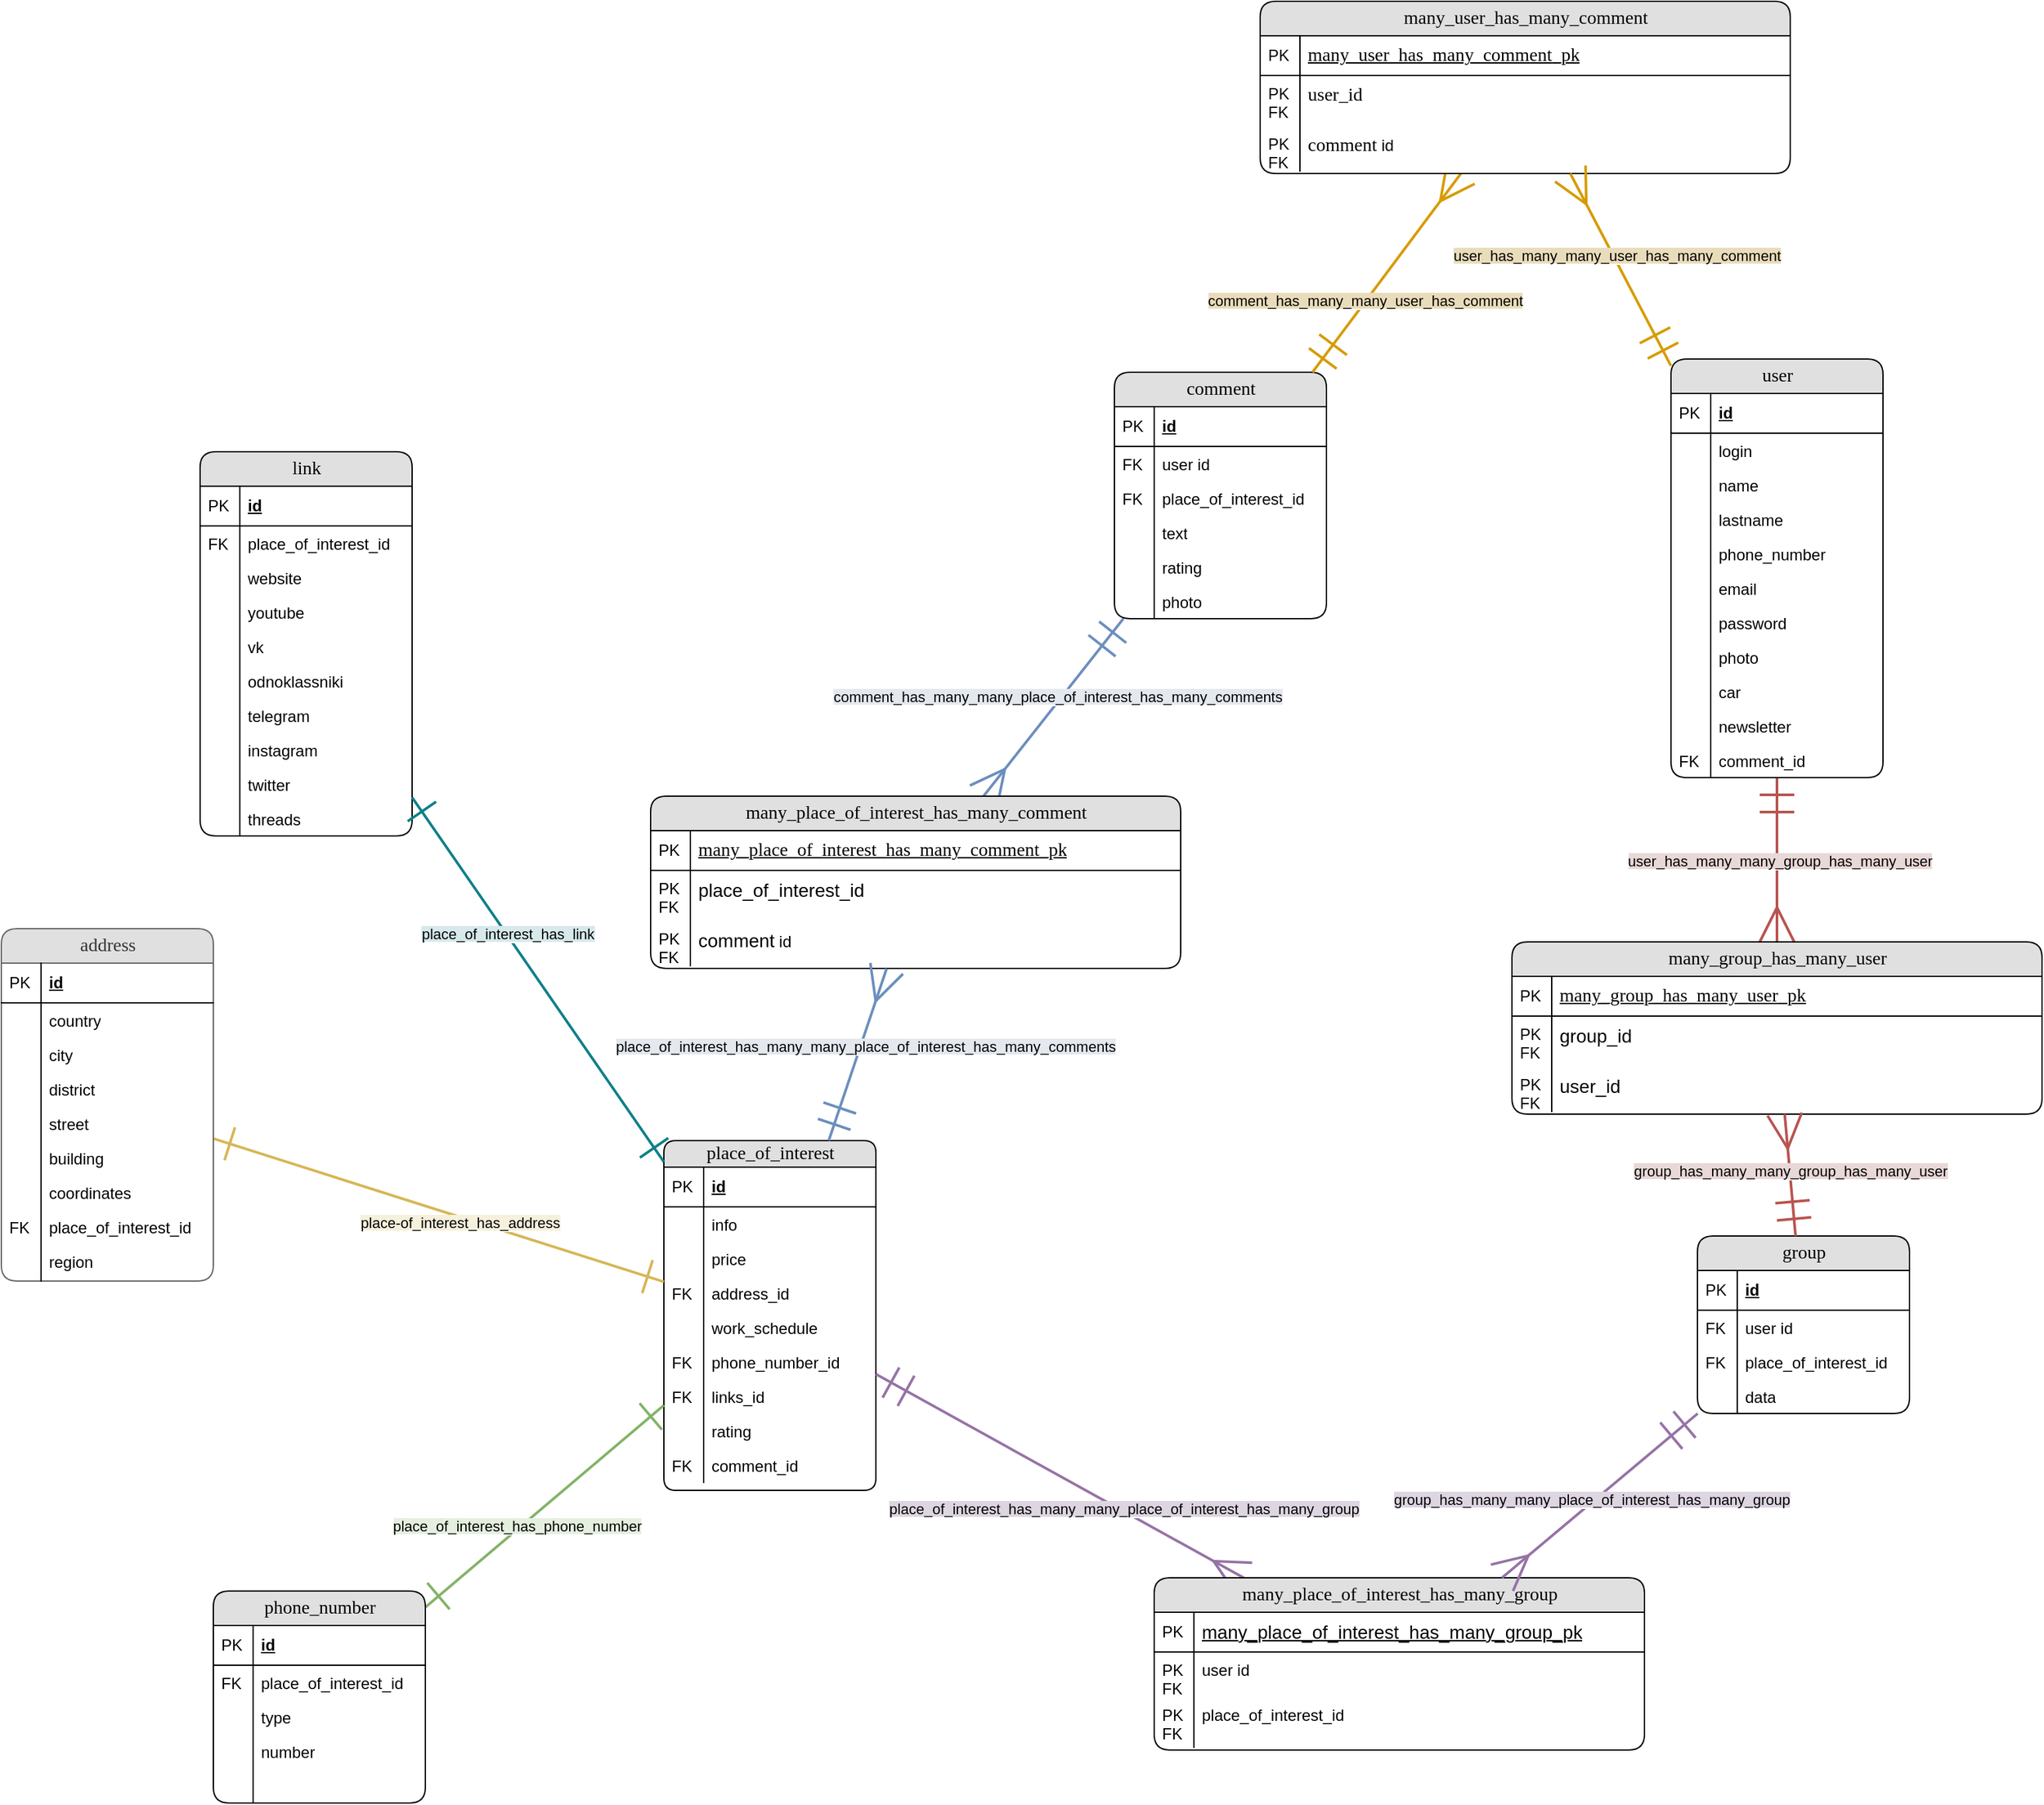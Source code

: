 <mxfile version="24.2.3" type="github">
  <diagram name="Страница — 1" id="zGp6CD3WkkNoBTOQuV84">
    <mxGraphModel dx="3980" dy="3446" grid="1" gridSize="10" guides="1" tooltips="1" connect="1" arrows="1" fold="1" page="1" pageScale="1" pageWidth="827" pageHeight="1169" math="0" shadow="0">
      <root>
        <mxCell id="0" />
        <mxCell id="1" parent="0" />
        <mxCell id="ZuBwo8uALiQfT8giL7Jg-1" style="orthogonalLoop=1;jettySize=auto;html=1;startArrow=ERmany;startFill=0;endArrow=ERmandOne;endFill=0;endSize=23;startSize=23;rounded=1;fillColor=#dae8fc;strokeColor=#6c8ebf;strokeWidth=2;" edge="1" parent="1" source="ZuBwo8uALiQfT8giL7Jg-139" target="ZuBwo8uALiQfT8giL7Jg-22">
          <mxGeometry relative="1" as="geometry" />
        </mxCell>
        <mxCell id="ZuBwo8uALiQfT8giL7Jg-2" value="&lt;span style=&quot;background-color: rgb(228, 232, 239);&quot;&gt;comment_has_many_many_place_of_interest_has_many_comments&lt;/span&gt;" style="edgeLabel;html=1;align=center;verticalAlign=middle;resizable=0;points=[];" vertex="1" connectable="0" parent="ZuBwo8uALiQfT8giL7Jg-1">
          <mxGeometry x="0.095" y="3" relative="1" as="geometry">
            <mxPoint as="offset" />
          </mxGeometry>
        </mxCell>
        <mxCell id="ZuBwo8uALiQfT8giL7Jg-3" value="place_of_interest" style="swimlane;html=1;fontStyle=0;childLayout=stackLayout;horizontal=1;startSize=20;fillColor=#e0e0e0;horizontalStack=0;resizeParent=1;resizeLast=0;collapsible=1;marginBottom=0;swimlaneFillColor=#ffffff;align=center;rounded=1;shadow=0;comic=0;labelBackgroundColor=none;strokeWidth=1;fontFamily=Verdana;fontSize=14;glass=0;swimlaneLine=1;" vertex="1" parent="1">
          <mxGeometry x="980" y="420" width="160" height="264" as="geometry" />
        </mxCell>
        <mxCell id="ZuBwo8uALiQfT8giL7Jg-4" value="id" style="shape=partialRectangle;top=0;left=0;right=0;bottom=1;html=1;align=left;verticalAlign=middle;fillColor=none;spacingLeft=34;spacingRight=4;whiteSpace=wrap;overflow=hidden;rotatable=0;points=[[0,0.5],[1,0.5]];portConstraint=eastwest;dropTarget=0;fontStyle=5;" vertex="1" parent="ZuBwo8uALiQfT8giL7Jg-3">
          <mxGeometry y="20" width="160" height="30" as="geometry" />
        </mxCell>
        <mxCell id="ZuBwo8uALiQfT8giL7Jg-5" value="PK" style="shape=partialRectangle;top=0;left=0;bottom=0;html=1;fillColor=none;align=left;verticalAlign=middle;spacingLeft=4;spacingRight=4;whiteSpace=wrap;overflow=hidden;rotatable=0;points=[];portConstraint=eastwest;part=1;" vertex="1" connectable="0" parent="ZuBwo8uALiQfT8giL7Jg-4">
          <mxGeometry width="30" height="30" as="geometry" />
        </mxCell>
        <mxCell id="ZuBwo8uALiQfT8giL7Jg-6" value="info" style="shape=partialRectangle;top=0;left=0;right=0;bottom=0;html=1;align=left;verticalAlign=top;fillColor=none;spacingLeft=34;spacingRight=4;whiteSpace=wrap;overflow=hidden;rotatable=0;points=[[0,0.5],[1,0.5]];portConstraint=eastwest;dropTarget=0;" vertex="1" parent="ZuBwo8uALiQfT8giL7Jg-3">
          <mxGeometry y="50" width="160" height="26" as="geometry" />
        </mxCell>
        <mxCell id="ZuBwo8uALiQfT8giL7Jg-7" value="" style="shape=partialRectangle;top=0;left=0;bottom=0;html=1;fillColor=none;align=left;verticalAlign=top;spacingLeft=4;spacingRight=4;whiteSpace=wrap;overflow=hidden;rotatable=0;points=[];portConstraint=eastwest;part=1;" vertex="1" connectable="0" parent="ZuBwo8uALiQfT8giL7Jg-6">
          <mxGeometry width="30" height="26" as="geometry" />
        </mxCell>
        <mxCell id="ZuBwo8uALiQfT8giL7Jg-8" value="price" style="shape=partialRectangle;top=0;left=0;right=0;bottom=0;html=1;align=left;verticalAlign=top;fillColor=none;spacingLeft=34;spacingRight=4;whiteSpace=wrap;overflow=hidden;rotatable=0;points=[[0,0.5],[1,0.5]];portConstraint=eastwest;dropTarget=0;" vertex="1" parent="ZuBwo8uALiQfT8giL7Jg-3">
          <mxGeometry y="76" width="160" height="26" as="geometry" />
        </mxCell>
        <mxCell id="ZuBwo8uALiQfT8giL7Jg-9" value="" style="shape=partialRectangle;top=0;left=0;bottom=0;html=1;fillColor=none;align=left;verticalAlign=top;spacingLeft=4;spacingRight=4;whiteSpace=wrap;overflow=hidden;rotatable=0;points=[];portConstraint=eastwest;part=1;" vertex="1" connectable="0" parent="ZuBwo8uALiQfT8giL7Jg-8">
          <mxGeometry width="30" height="26" as="geometry" />
        </mxCell>
        <mxCell id="ZuBwo8uALiQfT8giL7Jg-10" value="address_id" style="shape=partialRectangle;top=0;left=0;right=0;bottom=0;html=1;align=left;verticalAlign=top;fillColor=none;spacingLeft=34;spacingRight=4;whiteSpace=wrap;overflow=hidden;rotatable=0;points=[[0,0.5],[1,0.5]];portConstraint=eastwest;dropTarget=0;" vertex="1" parent="ZuBwo8uALiQfT8giL7Jg-3">
          <mxGeometry y="102" width="160" height="26" as="geometry" />
        </mxCell>
        <mxCell id="ZuBwo8uALiQfT8giL7Jg-11" value="FK" style="shape=partialRectangle;top=0;left=0;bottom=0;html=1;fillColor=none;align=left;verticalAlign=top;spacingLeft=4;spacingRight=4;whiteSpace=wrap;overflow=hidden;rotatable=0;points=[];portConstraint=eastwest;part=1;" vertex="1" connectable="0" parent="ZuBwo8uALiQfT8giL7Jg-10">
          <mxGeometry width="30" height="26" as="geometry" />
        </mxCell>
        <mxCell id="ZuBwo8uALiQfT8giL7Jg-12" value="work_schedule" style="shape=partialRectangle;top=0;left=0;right=0;bottom=0;html=1;align=left;verticalAlign=top;fillColor=none;spacingLeft=34;spacingRight=4;whiteSpace=wrap;overflow=hidden;rotatable=0;points=[[0,0.5],[1,0.5]];portConstraint=eastwest;dropTarget=0;" vertex="1" parent="ZuBwo8uALiQfT8giL7Jg-3">
          <mxGeometry y="128" width="160" height="26" as="geometry" />
        </mxCell>
        <mxCell id="ZuBwo8uALiQfT8giL7Jg-13" value="" style="shape=partialRectangle;top=0;left=0;bottom=0;html=1;fillColor=none;align=left;verticalAlign=top;spacingLeft=4;spacingRight=4;whiteSpace=wrap;overflow=hidden;rotatable=0;points=[];portConstraint=eastwest;part=1;" vertex="1" connectable="0" parent="ZuBwo8uALiQfT8giL7Jg-12">
          <mxGeometry width="30" height="26" as="geometry" />
        </mxCell>
        <mxCell id="ZuBwo8uALiQfT8giL7Jg-14" value="phone_number_id" style="shape=partialRectangle;top=0;left=0;right=0;bottom=0;html=1;align=left;verticalAlign=top;fillColor=none;spacingLeft=34;spacingRight=4;whiteSpace=wrap;overflow=hidden;rotatable=0;points=[[0,0.5],[1,0.5]];portConstraint=eastwest;dropTarget=0;" vertex="1" parent="ZuBwo8uALiQfT8giL7Jg-3">
          <mxGeometry y="154" width="160" height="26" as="geometry" />
        </mxCell>
        <mxCell id="ZuBwo8uALiQfT8giL7Jg-15" value="FK" style="shape=partialRectangle;top=0;left=0;bottom=0;html=1;fillColor=none;align=left;verticalAlign=top;spacingLeft=4;spacingRight=4;whiteSpace=wrap;overflow=hidden;rotatable=0;points=[];portConstraint=eastwest;part=1;" vertex="1" connectable="0" parent="ZuBwo8uALiQfT8giL7Jg-14">
          <mxGeometry width="30" height="26" as="geometry" />
        </mxCell>
        <mxCell id="ZuBwo8uALiQfT8giL7Jg-16" value="links_id" style="shape=partialRectangle;top=0;left=0;right=0;bottom=0;html=1;align=left;verticalAlign=top;fillColor=none;spacingLeft=34;spacingRight=4;whiteSpace=wrap;overflow=hidden;rotatable=0;points=[[0,0.5],[1,0.5]];portConstraint=eastwest;dropTarget=0;" vertex="1" parent="ZuBwo8uALiQfT8giL7Jg-3">
          <mxGeometry y="180" width="160" height="26" as="geometry" />
        </mxCell>
        <mxCell id="ZuBwo8uALiQfT8giL7Jg-17" value="FK" style="shape=partialRectangle;top=0;left=0;bottom=0;html=1;fillColor=none;align=left;verticalAlign=top;spacingLeft=4;spacingRight=4;whiteSpace=wrap;overflow=hidden;rotatable=0;points=[];portConstraint=eastwest;part=1;" vertex="1" connectable="0" parent="ZuBwo8uALiQfT8giL7Jg-16">
          <mxGeometry width="30" height="26" as="geometry" />
        </mxCell>
        <mxCell id="ZuBwo8uALiQfT8giL7Jg-18" value="rating" style="shape=partialRectangle;top=0;left=0;right=0;bottom=0;html=1;align=left;verticalAlign=top;fillColor=none;spacingLeft=34;spacingRight=4;whiteSpace=wrap;overflow=hidden;rotatable=0;points=[[0,0.5],[1,0.5]];portConstraint=eastwest;dropTarget=0;" vertex="1" parent="ZuBwo8uALiQfT8giL7Jg-3">
          <mxGeometry y="206" width="160" height="26" as="geometry" />
        </mxCell>
        <mxCell id="ZuBwo8uALiQfT8giL7Jg-19" value="" style="shape=partialRectangle;top=0;left=0;bottom=0;html=1;fillColor=none;align=left;verticalAlign=top;spacingLeft=4;spacingRight=4;whiteSpace=wrap;overflow=hidden;rotatable=0;points=[];portConstraint=eastwest;part=1;" vertex="1" connectable="0" parent="ZuBwo8uALiQfT8giL7Jg-18">
          <mxGeometry width="30" height="26" as="geometry" />
        </mxCell>
        <mxCell id="ZuBwo8uALiQfT8giL7Jg-20" value="comment_id" style="shape=partialRectangle;top=0;left=0;right=0;bottom=0;html=1;align=left;verticalAlign=top;fillColor=none;spacingLeft=34;spacingRight=4;whiteSpace=wrap;overflow=hidden;rotatable=0;points=[[0,0.5],[1,0.5]];portConstraint=eastwest;dropTarget=0;" vertex="1" parent="ZuBwo8uALiQfT8giL7Jg-3">
          <mxGeometry y="232" width="160" height="26" as="geometry" />
        </mxCell>
        <mxCell id="ZuBwo8uALiQfT8giL7Jg-21" value="FK" style="shape=partialRectangle;top=0;left=0;bottom=0;html=1;fillColor=none;align=left;verticalAlign=top;spacingLeft=4;spacingRight=4;whiteSpace=wrap;overflow=hidden;rotatable=0;points=[];portConstraint=eastwest;part=1;" vertex="1" connectable="0" parent="ZuBwo8uALiQfT8giL7Jg-20">
          <mxGeometry width="30" height="26" as="geometry" />
        </mxCell>
        <mxCell id="ZuBwo8uALiQfT8giL7Jg-22" value="comment" style="swimlane;html=1;fontStyle=0;childLayout=stackLayout;horizontal=1;startSize=26;fillColor=#e0e0e0;horizontalStack=0;resizeParent=1;resizeLast=0;collapsible=1;marginBottom=0;swimlaneFillColor=#ffffff;align=center;rounded=1;shadow=0;comic=0;labelBackgroundColor=none;strokeWidth=1;fontFamily=Verdana;fontSize=14" vertex="1" parent="1">
          <mxGeometry x="1320" y="-160" width="160" height="186" as="geometry" />
        </mxCell>
        <mxCell id="ZuBwo8uALiQfT8giL7Jg-23" value="id" style="shape=partialRectangle;top=0;left=0;right=0;bottom=1;html=1;align=left;verticalAlign=middle;fillColor=none;spacingLeft=34;spacingRight=4;whiteSpace=wrap;overflow=hidden;rotatable=0;points=[[0,0.5],[1,0.5]];portConstraint=eastwest;dropTarget=0;fontStyle=5;" vertex="1" parent="ZuBwo8uALiQfT8giL7Jg-22">
          <mxGeometry y="26" width="160" height="30" as="geometry" />
        </mxCell>
        <mxCell id="ZuBwo8uALiQfT8giL7Jg-24" value="PK" style="shape=partialRectangle;top=0;left=0;bottom=0;html=1;fillColor=none;align=left;verticalAlign=middle;spacingLeft=4;spacingRight=4;whiteSpace=wrap;overflow=hidden;rotatable=0;points=[];portConstraint=eastwest;part=1;" vertex="1" connectable="0" parent="ZuBwo8uALiQfT8giL7Jg-23">
          <mxGeometry width="30" height="30" as="geometry" />
        </mxCell>
        <mxCell id="ZuBwo8uALiQfT8giL7Jg-25" value="user id" style="shape=partialRectangle;top=0;left=0;right=0;bottom=0;html=1;align=left;verticalAlign=top;fillColor=none;spacingLeft=34;spacingRight=4;whiteSpace=wrap;overflow=hidden;rotatable=0;points=[[0,0.5],[1,0.5]];portConstraint=eastwest;dropTarget=0;" vertex="1" parent="ZuBwo8uALiQfT8giL7Jg-22">
          <mxGeometry y="56" width="160" height="26" as="geometry" />
        </mxCell>
        <mxCell id="ZuBwo8uALiQfT8giL7Jg-26" value="FK" style="shape=partialRectangle;top=0;left=0;bottom=0;html=1;fillColor=none;align=left;verticalAlign=top;spacingLeft=4;spacingRight=4;whiteSpace=wrap;overflow=hidden;rotatable=0;points=[];portConstraint=eastwest;part=1;" vertex="1" connectable="0" parent="ZuBwo8uALiQfT8giL7Jg-25">
          <mxGeometry width="30" height="26" as="geometry" />
        </mxCell>
        <mxCell id="ZuBwo8uALiQfT8giL7Jg-27" value="place_of_interest_id" style="shape=partialRectangle;top=0;left=0;right=0;bottom=0;html=1;align=left;verticalAlign=top;fillColor=none;spacingLeft=34;spacingRight=4;whiteSpace=wrap;overflow=hidden;rotatable=0;points=[[0,0.5],[1,0.5]];portConstraint=eastwest;dropTarget=0;" vertex="1" parent="ZuBwo8uALiQfT8giL7Jg-22">
          <mxGeometry y="82" width="160" height="26" as="geometry" />
        </mxCell>
        <mxCell id="ZuBwo8uALiQfT8giL7Jg-28" value="FK" style="shape=partialRectangle;top=0;left=0;bottom=0;html=1;fillColor=none;align=left;verticalAlign=top;spacingLeft=4;spacingRight=4;whiteSpace=wrap;overflow=hidden;rotatable=0;points=[];portConstraint=eastwest;part=1;" vertex="1" connectable="0" parent="ZuBwo8uALiQfT8giL7Jg-27">
          <mxGeometry width="30" height="26" as="geometry" />
        </mxCell>
        <mxCell id="ZuBwo8uALiQfT8giL7Jg-29" value="text" style="shape=partialRectangle;top=0;left=0;right=0;bottom=0;html=1;align=left;verticalAlign=top;fillColor=none;spacingLeft=34;spacingRight=4;whiteSpace=wrap;overflow=hidden;rotatable=0;points=[[0,0.5],[1,0.5]];portConstraint=eastwest;dropTarget=0;" vertex="1" parent="ZuBwo8uALiQfT8giL7Jg-22">
          <mxGeometry y="108" width="160" height="26" as="geometry" />
        </mxCell>
        <mxCell id="ZuBwo8uALiQfT8giL7Jg-30" value="" style="shape=partialRectangle;top=0;left=0;bottom=0;html=1;fillColor=none;align=left;verticalAlign=top;spacingLeft=4;spacingRight=4;whiteSpace=wrap;overflow=hidden;rotatable=0;points=[];portConstraint=eastwest;part=1;" vertex="1" connectable="0" parent="ZuBwo8uALiQfT8giL7Jg-29">
          <mxGeometry width="30" height="26" as="geometry" />
        </mxCell>
        <mxCell id="ZuBwo8uALiQfT8giL7Jg-31" value="rating" style="shape=partialRectangle;top=0;left=0;right=0;bottom=0;html=1;align=left;verticalAlign=top;fillColor=none;spacingLeft=34;spacingRight=4;whiteSpace=wrap;overflow=hidden;rotatable=0;points=[[0,0.5],[1,0.5]];portConstraint=eastwest;dropTarget=0;" vertex="1" parent="ZuBwo8uALiQfT8giL7Jg-22">
          <mxGeometry y="134" width="160" height="26" as="geometry" />
        </mxCell>
        <mxCell id="ZuBwo8uALiQfT8giL7Jg-32" value="" style="shape=partialRectangle;top=0;left=0;bottom=0;html=1;fillColor=none;align=left;verticalAlign=top;spacingLeft=4;spacingRight=4;whiteSpace=wrap;overflow=hidden;rotatable=0;points=[];portConstraint=eastwest;part=1;" vertex="1" connectable="0" parent="ZuBwo8uALiQfT8giL7Jg-31">
          <mxGeometry width="30" height="26" as="geometry" />
        </mxCell>
        <mxCell id="ZuBwo8uALiQfT8giL7Jg-33" value="photo" style="shape=partialRectangle;top=0;left=0;right=0;bottom=0;html=1;align=left;verticalAlign=top;fillColor=none;spacingLeft=34;spacingRight=4;whiteSpace=wrap;overflow=hidden;rotatable=0;points=[[0,0.5],[1,0.5]];portConstraint=eastwest;dropTarget=0;" vertex="1" parent="ZuBwo8uALiQfT8giL7Jg-22">
          <mxGeometry y="160" width="160" height="26" as="geometry" />
        </mxCell>
        <mxCell id="ZuBwo8uALiQfT8giL7Jg-34" value="" style="shape=partialRectangle;top=0;left=0;bottom=0;html=1;fillColor=none;align=left;verticalAlign=top;spacingLeft=4;spacingRight=4;whiteSpace=wrap;overflow=hidden;rotatable=0;points=[];portConstraint=eastwest;part=1;" vertex="1" connectable="0" parent="ZuBwo8uALiQfT8giL7Jg-33">
          <mxGeometry width="30" height="26" as="geometry" />
        </mxCell>
        <mxCell id="ZuBwo8uALiQfT8giL7Jg-35" style="rounded=0;orthogonalLoop=1;jettySize=auto;html=1;startArrow=ERmandOne;startFill=0;endArrow=ERmany;endFill=0;endSize=23;startSize=23;fillColor=#f8cecc;strokeColor=#b85450;strokeWidth=2;" edge="1" parent="1" source="ZuBwo8uALiQfT8giL7Jg-37" target="ZuBwo8uALiQfT8giL7Jg-148">
          <mxGeometry relative="1" as="geometry" />
        </mxCell>
        <mxCell id="ZuBwo8uALiQfT8giL7Jg-36" value="&lt;span style=&quot;background-color: rgb(232, 216, 215);&quot;&gt;user_has_many_many_group_has_many_user&lt;/span&gt;" style="edgeLabel;html=1;align=center;verticalAlign=middle;resizable=0;points=[];" vertex="1" connectable="0" parent="ZuBwo8uALiQfT8giL7Jg-35">
          <mxGeometry x="0.007" y="2" relative="1" as="geometry">
            <mxPoint as="offset" />
          </mxGeometry>
        </mxCell>
        <mxCell id="ZuBwo8uALiQfT8giL7Jg-37" value="user" style="swimlane;html=1;fontStyle=0;childLayout=stackLayout;horizontal=1;startSize=26;fillColor=#e0e0e0;horizontalStack=0;resizeParent=1;resizeLast=0;collapsible=1;marginBottom=0;swimlaneFillColor=#ffffff;align=center;rounded=1;shadow=0;comic=0;labelBackgroundColor=none;strokeWidth=1;fontFamily=Verdana;fontSize=14" vertex="1" parent="1">
          <mxGeometry x="1740" y="-170" width="160" height="316" as="geometry" />
        </mxCell>
        <mxCell id="ZuBwo8uALiQfT8giL7Jg-38" value="id" style="shape=partialRectangle;top=0;left=0;right=0;bottom=1;html=1;align=left;verticalAlign=middle;fillColor=none;spacingLeft=34;spacingRight=4;whiteSpace=wrap;overflow=hidden;rotatable=0;points=[[0,0.5],[1,0.5]];portConstraint=eastwest;dropTarget=0;fontStyle=5;" vertex="1" parent="ZuBwo8uALiQfT8giL7Jg-37">
          <mxGeometry y="26" width="160" height="30" as="geometry" />
        </mxCell>
        <mxCell id="ZuBwo8uALiQfT8giL7Jg-39" value="PK" style="shape=partialRectangle;top=0;left=0;bottom=0;html=1;fillColor=none;align=left;verticalAlign=middle;spacingLeft=4;spacingRight=4;whiteSpace=wrap;overflow=hidden;rotatable=0;points=[];portConstraint=eastwest;part=1;" vertex="1" connectable="0" parent="ZuBwo8uALiQfT8giL7Jg-38">
          <mxGeometry width="30" height="30" as="geometry" />
        </mxCell>
        <mxCell id="ZuBwo8uALiQfT8giL7Jg-40" value="login" style="shape=partialRectangle;top=0;left=0;right=0;bottom=0;html=1;align=left;verticalAlign=top;fillColor=none;spacingLeft=34;spacingRight=4;whiteSpace=wrap;overflow=hidden;rotatable=0;points=[[0,0.5],[1,0.5]];portConstraint=eastwest;dropTarget=0;" vertex="1" parent="ZuBwo8uALiQfT8giL7Jg-37">
          <mxGeometry y="56" width="160" height="26" as="geometry" />
        </mxCell>
        <mxCell id="ZuBwo8uALiQfT8giL7Jg-41" value="" style="shape=partialRectangle;top=0;left=0;bottom=0;html=1;fillColor=none;align=left;verticalAlign=top;spacingLeft=4;spacingRight=4;whiteSpace=wrap;overflow=hidden;rotatable=0;points=[];portConstraint=eastwest;part=1;" vertex="1" connectable="0" parent="ZuBwo8uALiQfT8giL7Jg-40">
          <mxGeometry width="30" height="26" as="geometry" />
        </mxCell>
        <mxCell id="ZuBwo8uALiQfT8giL7Jg-42" value="name" style="shape=partialRectangle;top=0;left=0;right=0;bottom=0;html=1;align=left;verticalAlign=top;fillColor=none;spacingLeft=34;spacingRight=4;whiteSpace=wrap;overflow=hidden;rotatable=0;points=[[0,0.5],[1,0.5]];portConstraint=eastwest;dropTarget=0;" vertex="1" parent="ZuBwo8uALiQfT8giL7Jg-37">
          <mxGeometry y="82" width="160" height="26" as="geometry" />
        </mxCell>
        <mxCell id="ZuBwo8uALiQfT8giL7Jg-43" value="" style="shape=partialRectangle;top=0;left=0;bottom=0;html=1;fillColor=none;align=left;verticalAlign=top;spacingLeft=4;spacingRight=4;whiteSpace=wrap;overflow=hidden;rotatable=0;points=[];portConstraint=eastwest;part=1;" vertex="1" connectable="0" parent="ZuBwo8uALiQfT8giL7Jg-42">
          <mxGeometry width="30" height="26" as="geometry" />
        </mxCell>
        <mxCell id="ZuBwo8uALiQfT8giL7Jg-44" value="lastname" style="shape=partialRectangle;top=0;left=0;right=0;bottom=0;html=1;align=left;verticalAlign=top;fillColor=none;spacingLeft=34;spacingRight=4;whiteSpace=wrap;overflow=hidden;rotatable=0;points=[[0,0.5],[1,0.5]];portConstraint=eastwest;dropTarget=0;" vertex="1" parent="ZuBwo8uALiQfT8giL7Jg-37">
          <mxGeometry y="108" width="160" height="26" as="geometry" />
        </mxCell>
        <mxCell id="ZuBwo8uALiQfT8giL7Jg-45" value="" style="shape=partialRectangle;top=0;left=0;bottom=0;html=1;fillColor=none;align=left;verticalAlign=top;spacingLeft=4;spacingRight=4;whiteSpace=wrap;overflow=hidden;rotatable=0;points=[];portConstraint=eastwest;part=1;" vertex="1" connectable="0" parent="ZuBwo8uALiQfT8giL7Jg-44">
          <mxGeometry width="30" height="26" as="geometry" />
        </mxCell>
        <mxCell id="ZuBwo8uALiQfT8giL7Jg-46" value="phone_number" style="shape=partialRectangle;top=0;left=0;right=0;bottom=0;html=1;align=left;verticalAlign=top;fillColor=none;spacingLeft=34;spacingRight=4;whiteSpace=wrap;overflow=hidden;rotatable=0;points=[[0,0.5],[1,0.5]];portConstraint=eastwest;dropTarget=0;" vertex="1" parent="ZuBwo8uALiQfT8giL7Jg-37">
          <mxGeometry y="134" width="160" height="26" as="geometry" />
        </mxCell>
        <mxCell id="ZuBwo8uALiQfT8giL7Jg-47" value="" style="shape=partialRectangle;top=0;left=0;bottom=0;html=1;fillColor=none;align=left;verticalAlign=top;spacingLeft=4;spacingRight=4;whiteSpace=wrap;overflow=hidden;rotatable=0;points=[];portConstraint=eastwest;part=1;" vertex="1" connectable="0" parent="ZuBwo8uALiQfT8giL7Jg-46">
          <mxGeometry width="30" height="26" as="geometry" />
        </mxCell>
        <mxCell id="ZuBwo8uALiQfT8giL7Jg-48" value="email" style="shape=partialRectangle;top=0;left=0;right=0;bottom=0;html=1;align=left;verticalAlign=top;fillColor=none;spacingLeft=34;spacingRight=4;whiteSpace=wrap;overflow=hidden;rotatable=0;points=[[0,0.5],[1,0.5]];portConstraint=eastwest;dropTarget=0;" vertex="1" parent="ZuBwo8uALiQfT8giL7Jg-37">
          <mxGeometry y="160" width="160" height="26" as="geometry" />
        </mxCell>
        <mxCell id="ZuBwo8uALiQfT8giL7Jg-49" value="" style="shape=partialRectangle;top=0;left=0;bottom=0;html=1;fillColor=none;align=left;verticalAlign=top;spacingLeft=4;spacingRight=4;whiteSpace=wrap;overflow=hidden;rotatable=0;points=[];portConstraint=eastwest;part=1;" vertex="1" connectable="0" parent="ZuBwo8uALiQfT8giL7Jg-48">
          <mxGeometry width="30" height="26" as="geometry" />
        </mxCell>
        <mxCell id="ZuBwo8uALiQfT8giL7Jg-50" value="password" style="shape=partialRectangle;top=0;left=0;right=0;bottom=0;html=1;align=left;verticalAlign=top;fillColor=none;spacingLeft=34;spacingRight=4;whiteSpace=wrap;overflow=hidden;rotatable=0;points=[[0,0.5],[1,0.5]];portConstraint=eastwest;dropTarget=0;" vertex="1" parent="ZuBwo8uALiQfT8giL7Jg-37">
          <mxGeometry y="186" width="160" height="26" as="geometry" />
        </mxCell>
        <mxCell id="ZuBwo8uALiQfT8giL7Jg-51" value="" style="shape=partialRectangle;top=0;left=0;bottom=0;html=1;fillColor=none;align=left;verticalAlign=top;spacingLeft=4;spacingRight=4;whiteSpace=wrap;overflow=hidden;rotatable=0;points=[];portConstraint=eastwest;part=1;" vertex="1" connectable="0" parent="ZuBwo8uALiQfT8giL7Jg-50">
          <mxGeometry width="30" height="26" as="geometry" />
        </mxCell>
        <mxCell id="ZuBwo8uALiQfT8giL7Jg-52" value="photo" style="shape=partialRectangle;top=0;left=0;right=0;bottom=0;html=1;align=left;verticalAlign=top;fillColor=none;spacingLeft=34;spacingRight=4;whiteSpace=wrap;overflow=hidden;rotatable=0;points=[[0,0.5],[1,0.5]];portConstraint=eastwest;dropTarget=0;" vertex="1" parent="ZuBwo8uALiQfT8giL7Jg-37">
          <mxGeometry y="212" width="160" height="26" as="geometry" />
        </mxCell>
        <mxCell id="ZuBwo8uALiQfT8giL7Jg-53" value="" style="shape=partialRectangle;top=0;left=0;bottom=0;html=1;fillColor=none;align=left;verticalAlign=top;spacingLeft=4;spacingRight=4;whiteSpace=wrap;overflow=hidden;rotatable=0;points=[];portConstraint=eastwest;part=1;" vertex="1" connectable="0" parent="ZuBwo8uALiQfT8giL7Jg-52">
          <mxGeometry width="30" height="26" as="geometry" />
        </mxCell>
        <mxCell id="ZuBwo8uALiQfT8giL7Jg-54" value="car" style="shape=partialRectangle;top=0;left=0;right=0;bottom=0;html=1;align=left;verticalAlign=top;fillColor=none;spacingLeft=34;spacingRight=4;whiteSpace=wrap;overflow=hidden;rotatable=0;points=[[0,0.5],[1,0.5]];portConstraint=eastwest;dropTarget=0;" vertex="1" parent="ZuBwo8uALiQfT8giL7Jg-37">
          <mxGeometry y="238" width="160" height="26" as="geometry" />
        </mxCell>
        <mxCell id="ZuBwo8uALiQfT8giL7Jg-55" value="" style="shape=partialRectangle;top=0;left=0;bottom=0;html=1;fillColor=none;align=left;verticalAlign=top;spacingLeft=4;spacingRight=4;whiteSpace=wrap;overflow=hidden;rotatable=0;points=[];portConstraint=eastwest;part=1;" vertex="1" connectable="0" parent="ZuBwo8uALiQfT8giL7Jg-54">
          <mxGeometry width="30" height="26" as="geometry" />
        </mxCell>
        <mxCell id="ZuBwo8uALiQfT8giL7Jg-56" value="newsletter" style="shape=partialRectangle;top=0;left=0;right=0;bottom=0;html=1;align=left;verticalAlign=top;fillColor=none;spacingLeft=34;spacingRight=4;whiteSpace=wrap;overflow=hidden;rotatable=0;points=[[0,0.5],[1,0.5]];portConstraint=eastwest;dropTarget=0;" vertex="1" parent="ZuBwo8uALiQfT8giL7Jg-37">
          <mxGeometry y="264" width="160" height="26" as="geometry" />
        </mxCell>
        <mxCell id="ZuBwo8uALiQfT8giL7Jg-57" value="" style="shape=partialRectangle;top=0;left=0;bottom=0;html=1;fillColor=none;align=left;verticalAlign=top;spacingLeft=4;spacingRight=4;whiteSpace=wrap;overflow=hidden;rotatable=0;points=[];portConstraint=eastwest;part=1;" vertex="1" connectable="0" parent="ZuBwo8uALiQfT8giL7Jg-56">
          <mxGeometry width="30" height="26" as="geometry" />
        </mxCell>
        <mxCell id="ZuBwo8uALiQfT8giL7Jg-58" value="comment_id" style="shape=partialRectangle;top=0;left=0;right=0;bottom=0;html=1;align=left;verticalAlign=top;fillColor=none;spacingLeft=34;spacingRight=4;whiteSpace=wrap;overflow=hidden;rotatable=0;points=[[0,0.5],[1,0.5]];portConstraint=eastwest;dropTarget=0;" vertex="1" parent="ZuBwo8uALiQfT8giL7Jg-37">
          <mxGeometry y="290" width="160" height="26" as="geometry" />
        </mxCell>
        <mxCell id="ZuBwo8uALiQfT8giL7Jg-59" value="FK" style="shape=partialRectangle;top=0;left=0;bottom=0;html=1;fillColor=none;align=left;verticalAlign=top;spacingLeft=4;spacingRight=4;whiteSpace=wrap;overflow=hidden;rotatable=0;points=[];portConstraint=eastwest;part=1;" vertex="1" connectable="0" parent="ZuBwo8uALiQfT8giL7Jg-58">
          <mxGeometry width="30" height="26" as="geometry" />
        </mxCell>
        <mxCell id="ZuBwo8uALiQfT8giL7Jg-60" value="link" style="swimlane;html=1;fontStyle=0;childLayout=stackLayout;horizontal=1;startSize=26;fillColor=#e0e0e0;horizontalStack=0;resizeParent=1;resizeLast=0;collapsible=1;marginBottom=0;swimlaneFillColor=#ffffff;align=center;rounded=1;shadow=0;comic=0;labelBackgroundColor=none;strokeWidth=1;fontFamily=Verdana;fontSize=14" vertex="1" parent="1">
          <mxGeometry x="630" y="-100" width="160" height="290" as="geometry" />
        </mxCell>
        <mxCell id="ZuBwo8uALiQfT8giL7Jg-61" value="id" style="shape=partialRectangle;top=0;left=0;right=0;bottom=1;html=1;align=left;verticalAlign=middle;fillColor=none;spacingLeft=34;spacingRight=4;whiteSpace=wrap;overflow=hidden;rotatable=0;points=[[0,0.5],[1,0.5]];portConstraint=eastwest;dropTarget=0;fontStyle=5;" vertex="1" parent="ZuBwo8uALiQfT8giL7Jg-60">
          <mxGeometry y="26" width="160" height="30" as="geometry" />
        </mxCell>
        <mxCell id="ZuBwo8uALiQfT8giL7Jg-62" value="PK" style="shape=partialRectangle;top=0;left=0;bottom=0;html=1;fillColor=none;align=left;verticalAlign=middle;spacingLeft=4;spacingRight=4;whiteSpace=wrap;overflow=hidden;rotatable=0;points=[];portConstraint=eastwest;part=1;" vertex="1" connectable="0" parent="ZuBwo8uALiQfT8giL7Jg-61">
          <mxGeometry width="30" height="30" as="geometry" />
        </mxCell>
        <mxCell id="ZuBwo8uALiQfT8giL7Jg-63" value="place_of_interest_id" style="shape=partialRectangle;top=0;left=0;right=0;bottom=0;html=1;align=left;verticalAlign=top;fillColor=none;spacingLeft=34;spacingRight=4;whiteSpace=wrap;overflow=hidden;rotatable=0;points=[[0,0.5],[1,0.5]];portConstraint=eastwest;dropTarget=0;" vertex="1" parent="ZuBwo8uALiQfT8giL7Jg-60">
          <mxGeometry y="56" width="160" height="26" as="geometry" />
        </mxCell>
        <mxCell id="ZuBwo8uALiQfT8giL7Jg-64" value="FK" style="shape=partialRectangle;top=0;left=0;bottom=0;html=1;fillColor=none;align=left;verticalAlign=top;spacingLeft=4;spacingRight=4;whiteSpace=wrap;overflow=hidden;rotatable=0;points=[];portConstraint=eastwest;part=1;" vertex="1" connectable="0" parent="ZuBwo8uALiQfT8giL7Jg-63">
          <mxGeometry width="30" height="26" as="geometry" />
        </mxCell>
        <mxCell id="ZuBwo8uALiQfT8giL7Jg-65" value="website" style="shape=partialRectangle;top=0;left=0;right=0;bottom=0;html=1;align=left;verticalAlign=top;fillColor=none;spacingLeft=34;spacingRight=4;whiteSpace=wrap;overflow=hidden;rotatable=0;points=[[0,0.5],[1,0.5]];portConstraint=eastwest;dropTarget=0;" vertex="1" parent="ZuBwo8uALiQfT8giL7Jg-60">
          <mxGeometry y="82" width="160" height="26" as="geometry" />
        </mxCell>
        <mxCell id="ZuBwo8uALiQfT8giL7Jg-66" value="" style="shape=partialRectangle;top=0;left=0;bottom=0;html=1;fillColor=none;align=left;verticalAlign=top;spacingLeft=4;spacingRight=4;whiteSpace=wrap;overflow=hidden;rotatable=0;points=[];portConstraint=eastwest;part=1;" vertex="1" connectable="0" parent="ZuBwo8uALiQfT8giL7Jg-65">
          <mxGeometry width="30" height="26" as="geometry" />
        </mxCell>
        <mxCell id="ZuBwo8uALiQfT8giL7Jg-67" value="youtube" style="shape=partialRectangle;top=0;left=0;right=0;bottom=0;html=1;align=left;verticalAlign=top;fillColor=none;spacingLeft=34;spacingRight=4;whiteSpace=wrap;overflow=hidden;rotatable=0;points=[[0,0.5],[1,0.5]];portConstraint=eastwest;dropTarget=0;" vertex="1" parent="ZuBwo8uALiQfT8giL7Jg-60">
          <mxGeometry y="108" width="160" height="26" as="geometry" />
        </mxCell>
        <mxCell id="ZuBwo8uALiQfT8giL7Jg-68" value="" style="shape=partialRectangle;top=0;left=0;bottom=0;html=1;fillColor=none;align=left;verticalAlign=top;spacingLeft=4;spacingRight=4;whiteSpace=wrap;overflow=hidden;rotatable=0;points=[];portConstraint=eastwest;part=1;" vertex="1" connectable="0" parent="ZuBwo8uALiQfT8giL7Jg-67">
          <mxGeometry width="30" height="26" as="geometry" />
        </mxCell>
        <mxCell id="ZuBwo8uALiQfT8giL7Jg-69" value="vk" style="shape=partialRectangle;top=0;left=0;right=0;bottom=0;html=1;align=left;verticalAlign=top;fillColor=none;spacingLeft=34;spacingRight=4;whiteSpace=wrap;overflow=hidden;rotatable=0;points=[[0,0.5],[1,0.5]];portConstraint=eastwest;dropTarget=0;" vertex="1" parent="ZuBwo8uALiQfT8giL7Jg-60">
          <mxGeometry y="134" width="160" height="26" as="geometry" />
        </mxCell>
        <mxCell id="ZuBwo8uALiQfT8giL7Jg-70" value="" style="shape=partialRectangle;top=0;left=0;bottom=0;html=1;fillColor=none;align=left;verticalAlign=top;spacingLeft=4;spacingRight=4;whiteSpace=wrap;overflow=hidden;rotatable=0;points=[];portConstraint=eastwest;part=1;" vertex="1" connectable="0" parent="ZuBwo8uALiQfT8giL7Jg-69">
          <mxGeometry width="30" height="26" as="geometry" />
        </mxCell>
        <mxCell id="ZuBwo8uALiQfT8giL7Jg-71" value="odnoklassniki" style="shape=partialRectangle;top=0;left=0;right=0;bottom=0;html=1;align=left;verticalAlign=top;fillColor=none;spacingLeft=34;spacingRight=4;whiteSpace=wrap;overflow=hidden;rotatable=0;points=[[0,0.5],[1,0.5]];portConstraint=eastwest;dropTarget=0;" vertex="1" parent="ZuBwo8uALiQfT8giL7Jg-60">
          <mxGeometry y="160" width="160" height="26" as="geometry" />
        </mxCell>
        <mxCell id="ZuBwo8uALiQfT8giL7Jg-72" value="" style="shape=partialRectangle;top=0;left=0;bottom=0;html=1;fillColor=none;align=left;verticalAlign=top;spacingLeft=4;spacingRight=4;whiteSpace=wrap;overflow=hidden;rotatable=0;points=[];portConstraint=eastwest;part=1;" vertex="1" connectable="0" parent="ZuBwo8uALiQfT8giL7Jg-71">
          <mxGeometry width="30" height="26" as="geometry" />
        </mxCell>
        <mxCell id="ZuBwo8uALiQfT8giL7Jg-73" value="telegram" style="shape=partialRectangle;top=0;left=0;right=0;bottom=0;html=1;align=left;verticalAlign=top;fillColor=none;spacingLeft=34;spacingRight=4;whiteSpace=wrap;overflow=hidden;rotatable=0;points=[[0,0.5],[1,0.5]];portConstraint=eastwest;dropTarget=0;" vertex="1" parent="ZuBwo8uALiQfT8giL7Jg-60">
          <mxGeometry y="186" width="160" height="26" as="geometry" />
        </mxCell>
        <mxCell id="ZuBwo8uALiQfT8giL7Jg-74" value="" style="shape=partialRectangle;top=0;left=0;bottom=0;html=1;fillColor=none;align=left;verticalAlign=top;spacingLeft=4;spacingRight=4;whiteSpace=wrap;overflow=hidden;rotatable=0;points=[];portConstraint=eastwest;part=1;" vertex="1" connectable="0" parent="ZuBwo8uALiQfT8giL7Jg-73">
          <mxGeometry width="30" height="26" as="geometry" />
        </mxCell>
        <mxCell id="ZuBwo8uALiQfT8giL7Jg-75" value="instagram" style="shape=partialRectangle;top=0;left=0;right=0;bottom=0;html=1;align=left;verticalAlign=top;fillColor=none;spacingLeft=34;spacingRight=4;whiteSpace=wrap;overflow=hidden;rotatable=0;points=[[0,0.5],[1,0.5]];portConstraint=eastwest;dropTarget=0;" vertex="1" parent="ZuBwo8uALiQfT8giL7Jg-60">
          <mxGeometry y="212" width="160" height="26" as="geometry" />
        </mxCell>
        <mxCell id="ZuBwo8uALiQfT8giL7Jg-76" value="" style="shape=partialRectangle;top=0;left=0;bottom=0;html=1;fillColor=none;align=left;verticalAlign=top;spacingLeft=4;spacingRight=4;whiteSpace=wrap;overflow=hidden;rotatable=0;points=[];portConstraint=eastwest;part=1;" vertex="1" connectable="0" parent="ZuBwo8uALiQfT8giL7Jg-75">
          <mxGeometry width="30" height="26" as="geometry" />
        </mxCell>
        <mxCell id="ZuBwo8uALiQfT8giL7Jg-77" value="twitter" style="shape=partialRectangle;top=0;left=0;right=0;bottom=0;html=1;align=left;verticalAlign=top;fillColor=none;spacingLeft=34;spacingRight=4;whiteSpace=wrap;overflow=hidden;rotatable=0;points=[[0,0.5],[1,0.5]];portConstraint=eastwest;dropTarget=0;" vertex="1" parent="ZuBwo8uALiQfT8giL7Jg-60">
          <mxGeometry y="238" width="160" height="26" as="geometry" />
        </mxCell>
        <mxCell id="ZuBwo8uALiQfT8giL7Jg-78" value="" style="shape=partialRectangle;top=0;left=0;bottom=0;html=1;fillColor=none;align=left;verticalAlign=top;spacingLeft=4;spacingRight=4;whiteSpace=wrap;overflow=hidden;rotatable=0;points=[];portConstraint=eastwest;part=1;" vertex="1" connectable="0" parent="ZuBwo8uALiQfT8giL7Jg-77">
          <mxGeometry width="30" height="26" as="geometry" />
        </mxCell>
        <mxCell id="ZuBwo8uALiQfT8giL7Jg-79" value="threads" style="shape=partialRectangle;top=0;left=0;right=0;bottom=0;html=1;align=left;verticalAlign=top;fillColor=none;spacingLeft=34;spacingRight=4;whiteSpace=wrap;overflow=hidden;rotatable=0;points=[[0,0.5],[1,0.5]];portConstraint=eastwest;dropTarget=0;" vertex="1" parent="ZuBwo8uALiQfT8giL7Jg-60">
          <mxGeometry y="264" width="160" height="26" as="geometry" />
        </mxCell>
        <mxCell id="ZuBwo8uALiQfT8giL7Jg-80" value="" style="shape=partialRectangle;top=0;left=0;bottom=0;html=1;fillColor=none;align=left;verticalAlign=top;spacingLeft=4;spacingRight=4;whiteSpace=wrap;overflow=hidden;rotatable=0;points=[];portConstraint=eastwest;part=1;" vertex="1" connectable="0" parent="ZuBwo8uALiQfT8giL7Jg-79">
          <mxGeometry width="30" height="26" as="geometry" />
        </mxCell>
        <mxCell id="ZuBwo8uALiQfT8giL7Jg-81" style="orthogonalLoop=1;jettySize=auto;html=1;endArrow=ERmany;endFill=0;startArrow=ERmandOne;startFill=0;strokeWidth=2;endSize=23;startSize=23;rounded=0;fillColor=#ffe6cc;strokeColor=#d79b00;" edge="1" parent="1" source="ZuBwo8uALiQfT8giL7Jg-22" target="ZuBwo8uALiQfT8giL7Jg-157">
          <mxGeometry relative="1" as="geometry">
            <mxPoint x="810" y="330" as="sourcePoint" />
          </mxGeometry>
        </mxCell>
        <mxCell id="ZuBwo8uALiQfT8giL7Jg-82" value="&lt;span style=&quot;background-color: rgb(233, 220, 187);&quot;&gt;comment_has_many_many_user_has_comment&lt;/span&gt;" style="edgeLabel;html=1;align=center;verticalAlign=middle;resizable=0;points=[];" vertex="1" connectable="0" parent="ZuBwo8uALiQfT8giL7Jg-81">
          <mxGeometry x="-0.287" y="1" relative="1" as="geometry">
            <mxPoint as="offset" />
          </mxGeometry>
        </mxCell>
        <mxCell id="ZuBwo8uALiQfT8giL7Jg-83" style="rounded=1;orthogonalLoop=1;jettySize=auto;html=1;endArrow=ERone;endFill=0;fillColor=#fff2cc;strokeColor=#d6b656;strokeWidth=2;endSize=23;startSize=23;startArrow=ERone;startFill=0;" edge="1" parent="1" source="ZuBwo8uALiQfT8giL7Jg-85" target="ZuBwo8uALiQfT8giL7Jg-3">
          <mxGeometry relative="1" as="geometry">
            <mxPoint x="280" y="185" as="targetPoint" />
          </mxGeometry>
        </mxCell>
        <mxCell id="ZuBwo8uALiQfT8giL7Jg-84" value="&lt;span style=&quot;background-color: rgb(246, 240, 220);&quot;&gt;place-of_interest_has_address&lt;/span&gt;" style="edgeLabel;html=1;align=center;verticalAlign=middle;resizable=0;points=[];" vertex="1" connectable="0" parent="ZuBwo8uALiQfT8giL7Jg-83">
          <mxGeometry x="0.098" y="-4" relative="1" as="geometry">
            <mxPoint as="offset" />
          </mxGeometry>
        </mxCell>
        <mxCell id="ZuBwo8uALiQfT8giL7Jg-85" value="address" style="swimlane;html=1;fontStyle=0;childLayout=stackLayout;horizontal=1;startSize=26;horizontalStack=0;resizeParent=1;resizeLast=0;collapsible=1;marginBottom=0;swimlaneFillColor=#ffffff;align=center;rounded=1;shadow=0;comic=0;labelBackgroundColor=none;strokeWidth=1;fontFamily=Verdana;fontSize=14;fillColor=#E0E0E0;strokeColor=#666666;fontColor=#333333;" vertex="1" parent="1">
          <mxGeometry x="480" y="260" width="160" height="266" as="geometry" />
        </mxCell>
        <mxCell id="ZuBwo8uALiQfT8giL7Jg-86" value="id" style="shape=partialRectangle;top=0;left=0;right=0;bottom=1;html=1;align=left;verticalAlign=middle;fillColor=none;spacingLeft=34;spacingRight=4;whiteSpace=wrap;overflow=hidden;rotatable=0;points=[[0,0.5],[1,0.5]];portConstraint=eastwest;dropTarget=0;fontStyle=5;" vertex="1" parent="ZuBwo8uALiQfT8giL7Jg-85">
          <mxGeometry y="26" width="160" height="30" as="geometry" />
        </mxCell>
        <mxCell id="ZuBwo8uALiQfT8giL7Jg-87" value="PK" style="shape=partialRectangle;top=0;left=0;bottom=0;html=1;fillColor=none;align=left;verticalAlign=middle;spacingLeft=4;spacingRight=4;whiteSpace=wrap;overflow=hidden;rotatable=0;points=[];portConstraint=eastwest;part=1;" vertex="1" connectable="0" parent="ZuBwo8uALiQfT8giL7Jg-86">
          <mxGeometry width="30" height="30" as="geometry" />
        </mxCell>
        <mxCell id="ZuBwo8uALiQfT8giL7Jg-88" value="country" style="shape=partialRectangle;top=0;left=0;right=0;bottom=0;html=1;align=left;verticalAlign=top;fillColor=none;spacingLeft=34;spacingRight=4;whiteSpace=wrap;overflow=hidden;rotatable=0;points=[[0,0.5],[1,0.5]];portConstraint=eastwest;dropTarget=0;" vertex="1" parent="ZuBwo8uALiQfT8giL7Jg-85">
          <mxGeometry y="56" width="160" height="26" as="geometry" />
        </mxCell>
        <mxCell id="ZuBwo8uALiQfT8giL7Jg-89" value="" style="shape=partialRectangle;top=0;left=0;bottom=0;html=1;fillColor=none;align=left;verticalAlign=top;spacingLeft=4;spacingRight=4;whiteSpace=wrap;overflow=hidden;rotatable=0;points=[];portConstraint=eastwest;part=1;" vertex="1" connectable="0" parent="ZuBwo8uALiQfT8giL7Jg-88">
          <mxGeometry width="30" height="26" as="geometry" />
        </mxCell>
        <mxCell id="ZuBwo8uALiQfT8giL7Jg-90" value="city" style="shape=partialRectangle;top=0;left=0;right=0;bottom=0;html=1;align=left;verticalAlign=top;fillColor=none;spacingLeft=34;spacingRight=4;whiteSpace=wrap;overflow=hidden;rotatable=0;points=[[0,0.5],[1,0.5]];portConstraint=eastwest;dropTarget=0;" vertex="1" parent="ZuBwo8uALiQfT8giL7Jg-85">
          <mxGeometry y="82" width="160" height="26" as="geometry" />
        </mxCell>
        <mxCell id="ZuBwo8uALiQfT8giL7Jg-91" value="" style="shape=partialRectangle;top=0;left=0;bottom=0;html=1;fillColor=none;align=left;verticalAlign=top;spacingLeft=4;spacingRight=4;whiteSpace=wrap;overflow=hidden;rotatable=0;points=[];portConstraint=eastwest;part=1;" vertex="1" connectable="0" parent="ZuBwo8uALiQfT8giL7Jg-90">
          <mxGeometry width="30" height="26" as="geometry" />
        </mxCell>
        <mxCell id="ZuBwo8uALiQfT8giL7Jg-92" value="district" style="shape=partialRectangle;top=0;left=0;right=0;bottom=0;html=1;align=left;verticalAlign=top;fillColor=none;spacingLeft=34;spacingRight=4;whiteSpace=wrap;overflow=hidden;rotatable=0;points=[[0,0.5],[1,0.5]];portConstraint=eastwest;dropTarget=0;" vertex="1" parent="ZuBwo8uALiQfT8giL7Jg-85">
          <mxGeometry y="108" width="160" height="26" as="geometry" />
        </mxCell>
        <mxCell id="ZuBwo8uALiQfT8giL7Jg-93" value="" style="shape=partialRectangle;top=0;left=0;bottom=0;html=1;fillColor=none;align=left;verticalAlign=top;spacingLeft=4;spacingRight=4;whiteSpace=wrap;overflow=hidden;rotatable=0;points=[];portConstraint=eastwest;part=1;" vertex="1" connectable="0" parent="ZuBwo8uALiQfT8giL7Jg-92">
          <mxGeometry width="30" height="26" as="geometry" />
        </mxCell>
        <mxCell id="ZuBwo8uALiQfT8giL7Jg-94" value="street&amp;nbsp;" style="shape=partialRectangle;top=0;left=0;right=0;bottom=0;html=1;align=left;verticalAlign=top;fillColor=none;spacingLeft=34;spacingRight=4;whiteSpace=wrap;overflow=hidden;rotatable=0;points=[[0,0.5],[1,0.5]];portConstraint=eastwest;dropTarget=0;" vertex="1" parent="ZuBwo8uALiQfT8giL7Jg-85">
          <mxGeometry y="134" width="160" height="26" as="geometry" />
        </mxCell>
        <mxCell id="ZuBwo8uALiQfT8giL7Jg-95" value="" style="shape=partialRectangle;top=0;left=0;bottom=0;html=1;fillColor=none;align=left;verticalAlign=top;spacingLeft=4;spacingRight=4;whiteSpace=wrap;overflow=hidden;rotatable=0;points=[];portConstraint=eastwest;part=1;" vertex="1" connectable="0" parent="ZuBwo8uALiQfT8giL7Jg-94">
          <mxGeometry width="30" height="26" as="geometry" />
        </mxCell>
        <mxCell id="ZuBwo8uALiQfT8giL7Jg-96" value="building" style="shape=partialRectangle;top=0;left=0;right=0;bottom=0;html=1;align=left;verticalAlign=top;fillColor=none;spacingLeft=34;spacingRight=4;whiteSpace=wrap;overflow=hidden;rotatable=0;points=[[0,0.5],[1,0.5]];portConstraint=eastwest;dropTarget=0;" vertex="1" parent="ZuBwo8uALiQfT8giL7Jg-85">
          <mxGeometry y="160" width="160" height="26" as="geometry" />
        </mxCell>
        <mxCell id="ZuBwo8uALiQfT8giL7Jg-97" value="" style="shape=partialRectangle;top=0;left=0;bottom=0;html=1;fillColor=none;align=left;verticalAlign=top;spacingLeft=4;spacingRight=4;whiteSpace=wrap;overflow=hidden;rotatable=0;points=[];portConstraint=eastwest;part=1;" vertex="1" connectable="0" parent="ZuBwo8uALiQfT8giL7Jg-96">
          <mxGeometry width="30" height="26" as="geometry" />
        </mxCell>
        <mxCell id="ZuBwo8uALiQfT8giL7Jg-98" value="coordinates" style="shape=partialRectangle;top=0;left=0;right=0;bottom=0;html=1;align=left;verticalAlign=top;fillColor=none;spacingLeft=34;spacingRight=4;whiteSpace=wrap;overflow=hidden;rotatable=0;points=[[0,0.5],[1,0.5]];portConstraint=eastwest;dropTarget=0;" vertex="1" parent="ZuBwo8uALiQfT8giL7Jg-85">
          <mxGeometry y="186" width="160" height="26" as="geometry" />
        </mxCell>
        <mxCell id="ZuBwo8uALiQfT8giL7Jg-99" value="" style="shape=partialRectangle;top=0;left=0;bottom=0;html=1;fillColor=none;align=left;verticalAlign=top;spacingLeft=4;spacingRight=4;whiteSpace=wrap;overflow=hidden;rotatable=0;points=[];portConstraint=eastwest;part=1;" vertex="1" connectable="0" parent="ZuBwo8uALiQfT8giL7Jg-98">
          <mxGeometry width="30" height="26" as="geometry" />
        </mxCell>
        <mxCell id="ZuBwo8uALiQfT8giL7Jg-100" value="place_of_interest_id" style="shape=partialRectangle;top=0;left=0;right=0;bottom=0;html=1;align=left;verticalAlign=top;fillColor=none;spacingLeft=34;spacingRight=4;whiteSpace=wrap;overflow=hidden;rotatable=0;points=[[0,0.5],[1,0.5]];portConstraint=eastwest;dropTarget=0;" vertex="1" parent="ZuBwo8uALiQfT8giL7Jg-85">
          <mxGeometry y="212" width="160" height="26" as="geometry" />
        </mxCell>
        <mxCell id="ZuBwo8uALiQfT8giL7Jg-101" value="FK" style="shape=partialRectangle;top=0;left=0;bottom=0;html=1;fillColor=none;align=left;verticalAlign=top;spacingLeft=4;spacingRight=4;whiteSpace=wrap;overflow=hidden;rotatable=0;points=[];portConstraint=eastwest;part=1;" vertex="1" connectable="0" parent="ZuBwo8uALiQfT8giL7Jg-100">
          <mxGeometry width="30" height="26" as="geometry" />
        </mxCell>
        <mxCell id="ZuBwo8uALiQfT8giL7Jg-102" value="region" style="shape=partialRectangle;top=0;left=0;right=0;bottom=0;html=1;align=left;verticalAlign=top;fillColor=none;spacingLeft=34;spacingRight=4;whiteSpace=wrap;overflow=hidden;rotatable=0;points=[[0,0.5],[1,0.5]];portConstraint=eastwest;dropTarget=0;" vertex="1" parent="ZuBwo8uALiQfT8giL7Jg-85">
          <mxGeometry y="238" width="160" height="28" as="geometry" />
        </mxCell>
        <mxCell id="ZuBwo8uALiQfT8giL7Jg-103" value="" style="shape=partialRectangle;top=0;left=0;bottom=0;html=1;fillColor=none;align=left;verticalAlign=top;spacingLeft=4;spacingRight=4;whiteSpace=wrap;overflow=hidden;rotatable=0;points=[];portConstraint=eastwest;part=1;" vertex="1" connectable="0" parent="ZuBwo8uALiQfT8giL7Jg-102">
          <mxGeometry width="30" height="28" as="geometry" />
        </mxCell>
        <mxCell id="ZuBwo8uALiQfT8giL7Jg-104" style="rounded=1;orthogonalLoop=1;jettySize=auto;html=1;endArrow=ERone;endFill=0;fillColor=#d5e8d4;strokeColor=#82b366;strokeWidth=2;startArrow=ERone;startFill=0;endSize=23;startSize=23;" edge="1" parent="1" source="ZuBwo8uALiQfT8giL7Jg-106" target="ZuBwo8uALiQfT8giL7Jg-3">
          <mxGeometry relative="1" as="geometry">
            <mxPoint x="230" y="270" as="targetPoint" />
          </mxGeometry>
        </mxCell>
        <mxCell id="ZuBwo8uALiQfT8giL7Jg-105" value="&lt;span style=&quot;background-color: rgb(229, 239, 223);&quot;&gt;place_of_interest_has_phone_number&lt;/span&gt;" style="edgeLabel;html=1;align=center;verticalAlign=middle;resizable=0;points=[];" vertex="1" connectable="0" parent="ZuBwo8uALiQfT8giL7Jg-104">
          <mxGeometry x="-0.218" y="2" relative="1" as="geometry">
            <mxPoint as="offset" />
          </mxGeometry>
        </mxCell>
        <mxCell id="ZuBwo8uALiQfT8giL7Jg-106" value="phone_number" style="swimlane;html=1;fontStyle=0;childLayout=stackLayout;horizontal=1;startSize=26;fillColor=#e0e0e0;horizontalStack=0;resizeParent=1;resizeLast=0;collapsible=1;marginBottom=0;swimlaneFillColor=#ffffff;align=center;rounded=1;shadow=0;comic=0;labelBackgroundColor=none;strokeWidth=1;fontFamily=Verdana;fontSize=14" vertex="1" parent="1">
          <mxGeometry x="640" y="760" width="160" height="160" as="geometry" />
        </mxCell>
        <mxCell id="ZuBwo8uALiQfT8giL7Jg-107" value="id" style="shape=partialRectangle;top=0;left=0;right=0;bottom=1;html=1;align=left;verticalAlign=middle;fillColor=none;spacingLeft=34;spacingRight=4;whiteSpace=wrap;overflow=hidden;rotatable=0;points=[[0,0.5],[1,0.5]];portConstraint=eastwest;dropTarget=0;fontStyle=5;" vertex="1" parent="ZuBwo8uALiQfT8giL7Jg-106">
          <mxGeometry y="26" width="160" height="30" as="geometry" />
        </mxCell>
        <mxCell id="ZuBwo8uALiQfT8giL7Jg-108" value="PK" style="shape=partialRectangle;top=0;left=0;bottom=0;html=1;fillColor=none;align=left;verticalAlign=middle;spacingLeft=4;spacingRight=4;whiteSpace=wrap;overflow=hidden;rotatable=0;points=[];portConstraint=eastwest;part=1;" vertex="1" connectable="0" parent="ZuBwo8uALiQfT8giL7Jg-107">
          <mxGeometry width="30" height="30" as="geometry" />
        </mxCell>
        <mxCell id="ZuBwo8uALiQfT8giL7Jg-109" value="place_of_interest_id" style="shape=partialRectangle;top=0;left=0;right=0;bottom=0;html=1;align=left;verticalAlign=top;fillColor=none;spacingLeft=34;spacingRight=4;whiteSpace=wrap;overflow=hidden;rotatable=0;points=[[0,0.5],[1,0.5]];portConstraint=eastwest;dropTarget=0;" vertex="1" parent="ZuBwo8uALiQfT8giL7Jg-106">
          <mxGeometry y="56" width="160" height="26" as="geometry" />
        </mxCell>
        <mxCell id="ZuBwo8uALiQfT8giL7Jg-110" value="FK" style="shape=partialRectangle;top=0;left=0;bottom=0;html=1;fillColor=none;align=left;verticalAlign=top;spacingLeft=4;spacingRight=4;whiteSpace=wrap;overflow=hidden;rotatable=0;points=[];portConstraint=eastwest;part=1;" vertex="1" connectable="0" parent="ZuBwo8uALiQfT8giL7Jg-109">
          <mxGeometry width="30" height="26" as="geometry" />
        </mxCell>
        <mxCell id="ZuBwo8uALiQfT8giL7Jg-111" value="type" style="shape=partialRectangle;top=0;left=0;right=0;bottom=0;html=1;align=left;verticalAlign=top;fillColor=none;spacingLeft=34;spacingRight=4;whiteSpace=wrap;overflow=hidden;rotatable=0;points=[[0,0.5],[1,0.5]];portConstraint=eastwest;dropTarget=0;" vertex="1" parent="ZuBwo8uALiQfT8giL7Jg-106">
          <mxGeometry y="82" width="160" height="26" as="geometry" />
        </mxCell>
        <mxCell id="ZuBwo8uALiQfT8giL7Jg-112" value="" style="shape=partialRectangle;top=0;left=0;bottom=0;html=1;fillColor=none;align=left;verticalAlign=top;spacingLeft=4;spacingRight=4;whiteSpace=wrap;overflow=hidden;rotatable=0;points=[];portConstraint=eastwest;part=1;" vertex="1" connectable="0" parent="ZuBwo8uALiQfT8giL7Jg-111">
          <mxGeometry width="30" height="26" as="geometry" />
        </mxCell>
        <mxCell id="ZuBwo8uALiQfT8giL7Jg-113" value="number&amp;nbsp;" style="shape=partialRectangle;top=0;left=0;right=0;bottom=0;html=1;align=left;verticalAlign=top;fillColor=none;spacingLeft=34;spacingRight=4;whiteSpace=wrap;overflow=hidden;rotatable=0;points=[[0,0.5],[1,0.5]];portConstraint=eastwest;dropTarget=0;" vertex="1" parent="ZuBwo8uALiQfT8giL7Jg-106">
          <mxGeometry y="108" width="160" height="26" as="geometry" />
        </mxCell>
        <mxCell id="ZuBwo8uALiQfT8giL7Jg-114" value="" style="shape=partialRectangle;top=0;left=0;bottom=0;html=1;fillColor=none;align=left;verticalAlign=top;spacingLeft=4;spacingRight=4;whiteSpace=wrap;overflow=hidden;rotatable=0;points=[];portConstraint=eastwest;part=1;" vertex="1" connectable="0" parent="ZuBwo8uALiQfT8giL7Jg-113">
          <mxGeometry width="30" height="26" as="geometry" />
        </mxCell>
        <mxCell id="ZuBwo8uALiQfT8giL7Jg-115" value="" style="shape=partialRectangle;top=0;left=0;right=0;bottom=0;html=1;align=left;verticalAlign=top;fillColor=none;spacingLeft=34;spacingRight=4;whiteSpace=wrap;overflow=hidden;rotatable=0;points=[[0,0.5],[1,0.5]];portConstraint=eastwest;dropTarget=0;" vertex="1" parent="ZuBwo8uALiQfT8giL7Jg-106">
          <mxGeometry y="134" width="160" height="26" as="geometry" />
        </mxCell>
        <mxCell id="ZuBwo8uALiQfT8giL7Jg-116" value="" style="shape=partialRectangle;top=0;left=0;bottom=0;html=1;fillColor=none;align=left;verticalAlign=top;spacingLeft=4;spacingRight=4;whiteSpace=wrap;overflow=hidden;rotatable=0;points=[];portConstraint=eastwest;part=1;" vertex="1" connectable="0" parent="ZuBwo8uALiQfT8giL7Jg-115">
          <mxGeometry width="30" height="26" as="geometry" />
        </mxCell>
        <mxCell id="ZuBwo8uALiQfT8giL7Jg-117" value="" style="rounded=1;orthogonalLoop=1;jettySize=auto;html=1;endSize=23;startSize=23;endArrow=ERone;endFill=0;fillColor=#b0e3e6;strokeColor=#0e8088;strokeWidth=2;startArrow=ERone;startFill=0;" edge="1" parent="1" source="ZuBwo8uALiQfT8giL7Jg-60" target="ZuBwo8uALiQfT8giL7Jg-3">
          <mxGeometry relative="1" as="geometry" />
        </mxCell>
        <mxCell id="ZuBwo8uALiQfT8giL7Jg-118" value="&lt;span style=&quot;background-color: rgb(215, 233, 235);&quot;&gt;place_of_interest_has_link&lt;/span&gt;" style="edgeLabel;html=1;align=center;verticalAlign=middle;resizable=0;points=[];" vertex="1" connectable="0" parent="ZuBwo8uALiQfT8giL7Jg-117">
          <mxGeometry x="-0.25" relative="1" as="geometry">
            <mxPoint as="offset" />
          </mxGeometry>
        </mxCell>
        <mxCell id="ZuBwo8uALiQfT8giL7Jg-119" style="rounded=0;orthogonalLoop=1;jettySize=auto;html=1;startArrow=ERmany;startFill=0;endArrow=ERmandOne;endFill=0;endSize=23;startSize=23;fillColor=#e1d5e7;strokeColor=#9673a6;strokeWidth=2;" edge="1" parent="1" source="ZuBwo8uALiQfT8giL7Jg-130" target="ZuBwo8uALiQfT8giL7Jg-3">
          <mxGeometry relative="1" as="geometry" />
        </mxCell>
        <mxCell id="ZuBwo8uALiQfT8giL7Jg-120" value="&lt;font face=&quot;Helvetica&quot; style=&quot;font-size: 11px; background-color: rgb(221, 214, 225);&quot;&gt;place_of_interest_has_many_many_place_of_interest_has_many_group&lt;/font&gt;" style="edgeLabel;html=1;align=center;verticalAlign=middle;resizable=0;points=[];" vertex="1" connectable="0" parent="ZuBwo8uALiQfT8giL7Jg-119">
          <mxGeometry x="0.016" y="-2" relative="1" as="geometry">
            <mxPoint x="49" y="27" as="offset" />
          </mxGeometry>
        </mxCell>
        <mxCell id="ZuBwo8uALiQfT8giL7Jg-121" value="group" style="swimlane;html=1;fontStyle=0;childLayout=stackLayout;horizontal=1;startSize=26;fillColor=#e0e0e0;horizontalStack=0;resizeParent=1;resizeLast=0;collapsible=1;marginBottom=0;swimlaneFillColor=#ffffff;align=center;rounded=1;shadow=0;comic=0;labelBackgroundColor=none;strokeWidth=1;fontFamily=Verdana;fontSize=14" vertex="1" parent="1">
          <mxGeometry x="1760" y="492" width="160" height="134" as="geometry" />
        </mxCell>
        <mxCell id="ZuBwo8uALiQfT8giL7Jg-122" value="id" style="shape=partialRectangle;top=0;left=0;right=0;bottom=1;html=1;align=left;verticalAlign=middle;fillColor=none;spacingLeft=34;spacingRight=4;whiteSpace=wrap;overflow=hidden;rotatable=0;points=[[0,0.5],[1,0.5]];portConstraint=eastwest;dropTarget=0;fontStyle=5;" vertex="1" parent="ZuBwo8uALiQfT8giL7Jg-121">
          <mxGeometry y="26" width="160" height="30" as="geometry" />
        </mxCell>
        <mxCell id="ZuBwo8uALiQfT8giL7Jg-123" value="PK" style="shape=partialRectangle;top=0;left=0;bottom=0;html=1;fillColor=none;align=left;verticalAlign=middle;spacingLeft=4;spacingRight=4;whiteSpace=wrap;overflow=hidden;rotatable=0;points=[];portConstraint=eastwest;part=1;" vertex="1" connectable="0" parent="ZuBwo8uALiQfT8giL7Jg-122">
          <mxGeometry width="30" height="30" as="geometry" />
        </mxCell>
        <mxCell id="ZuBwo8uALiQfT8giL7Jg-124" value="user id" style="shape=partialRectangle;top=0;left=0;right=0;bottom=0;html=1;align=left;verticalAlign=top;fillColor=none;spacingLeft=34;spacingRight=4;whiteSpace=wrap;overflow=hidden;rotatable=0;points=[[0,0.5],[1,0.5]];portConstraint=eastwest;dropTarget=0;" vertex="1" parent="ZuBwo8uALiQfT8giL7Jg-121">
          <mxGeometry y="56" width="160" height="26" as="geometry" />
        </mxCell>
        <mxCell id="ZuBwo8uALiQfT8giL7Jg-125" value="FK" style="shape=partialRectangle;top=0;left=0;bottom=0;html=1;fillColor=none;align=left;verticalAlign=top;spacingLeft=4;spacingRight=4;whiteSpace=wrap;overflow=hidden;rotatable=0;points=[];portConstraint=eastwest;part=1;" vertex="1" connectable="0" parent="ZuBwo8uALiQfT8giL7Jg-124">
          <mxGeometry width="30" height="26" as="geometry" />
        </mxCell>
        <mxCell id="ZuBwo8uALiQfT8giL7Jg-126" value="place_of_interest_id" style="shape=partialRectangle;top=0;left=0;right=0;bottom=0;html=1;align=left;verticalAlign=top;fillColor=none;spacingLeft=34;spacingRight=4;whiteSpace=wrap;overflow=hidden;rotatable=0;points=[[0,0.5],[1,0.5]];portConstraint=eastwest;dropTarget=0;" vertex="1" parent="ZuBwo8uALiQfT8giL7Jg-121">
          <mxGeometry y="82" width="160" height="26" as="geometry" />
        </mxCell>
        <mxCell id="ZuBwo8uALiQfT8giL7Jg-127" value="FK" style="shape=partialRectangle;top=0;left=0;bottom=0;html=1;fillColor=none;align=left;verticalAlign=top;spacingLeft=4;spacingRight=4;whiteSpace=wrap;overflow=hidden;rotatable=0;points=[];portConstraint=eastwest;part=1;" vertex="1" connectable="0" parent="ZuBwo8uALiQfT8giL7Jg-126">
          <mxGeometry width="30" height="26" as="geometry" />
        </mxCell>
        <mxCell id="ZuBwo8uALiQfT8giL7Jg-128" value="data" style="shape=partialRectangle;top=0;left=0;right=0;bottom=0;html=1;align=left;verticalAlign=top;fillColor=none;spacingLeft=34;spacingRight=4;whiteSpace=wrap;overflow=hidden;rotatable=0;points=[[0,0.5],[1,0.5]];portConstraint=eastwest;dropTarget=0;" vertex="1" parent="ZuBwo8uALiQfT8giL7Jg-121">
          <mxGeometry y="108" width="160" height="26" as="geometry" />
        </mxCell>
        <mxCell id="ZuBwo8uALiQfT8giL7Jg-129" value="" style="shape=partialRectangle;top=0;left=0;bottom=0;html=1;fillColor=none;align=left;verticalAlign=top;spacingLeft=4;spacingRight=4;whiteSpace=wrap;overflow=hidden;rotatable=0;points=[];portConstraint=eastwest;part=1;" vertex="1" connectable="0" parent="ZuBwo8uALiQfT8giL7Jg-128">
          <mxGeometry width="30" height="26" as="geometry" />
        </mxCell>
        <mxCell id="ZuBwo8uALiQfT8giL7Jg-130" value="many_place_of_interest_has_many_group" style="swimlane;html=1;fontStyle=0;childLayout=stackLayout;horizontal=1;startSize=26;fillColor=#e0e0e0;horizontalStack=0;resizeParent=1;resizeLast=0;collapsible=1;marginBottom=0;swimlaneFillColor=#ffffff;align=center;rounded=1;shadow=0;comic=0;labelBackgroundColor=none;strokeWidth=1;fontFamily=Verdana;fontSize=14" vertex="1" parent="1">
          <mxGeometry x="1350" y="750" width="370" height="130" as="geometry" />
        </mxCell>
        <mxCell id="ZuBwo8uALiQfT8giL7Jg-131" value="&lt;span style=&quot;font-size: 14px; font-weight: 400; text-align: center; text-wrap: nowrap;&quot;&gt;many_place_of_interest_has_many_group_pk&lt;/span&gt;" style="shape=partialRectangle;top=0;left=0;right=0;bottom=1;html=1;align=left;verticalAlign=middle;fillColor=none;spacingLeft=34;spacingRight=4;whiteSpace=wrap;overflow=hidden;rotatable=0;points=[[0,0.5],[1,0.5]];portConstraint=eastwest;dropTarget=0;fontStyle=5;" vertex="1" parent="ZuBwo8uALiQfT8giL7Jg-130">
          <mxGeometry y="26" width="370" height="30" as="geometry" />
        </mxCell>
        <mxCell id="ZuBwo8uALiQfT8giL7Jg-132" value="PK" style="shape=partialRectangle;top=0;left=0;bottom=0;html=1;fillColor=none;align=left;verticalAlign=middle;spacingLeft=4;spacingRight=4;whiteSpace=wrap;overflow=hidden;rotatable=0;points=[];portConstraint=eastwest;part=1;" vertex="1" connectable="0" parent="ZuBwo8uALiQfT8giL7Jg-131">
          <mxGeometry width="30" height="30" as="geometry" />
        </mxCell>
        <mxCell id="ZuBwo8uALiQfT8giL7Jg-133" value="user id" style="shape=partialRectangle;top=0;left=0;right=0;bottom=0;html=1;align=left;verticalAlign=top;fillColor=none;spacingLeft=34;spacingRight=4;whiteSpace=wrap;overflow=hidden;rotatable=0;points=[[0,0.5],[1,0.5]];portConstraint=eastwest;dropTarget=0;" vertex="1" parent="ZuBwo8uALiQfT8giL7Jg-130">
          <mxGeometry y="56" width="370" height="34" as="geometry" />
        </mxCell>
        <mxCell id="ZuBwo8uALiQfT8giL7Jg-134" value="PK FK" style="shape=partialRectangle;top=0;left=0;bottom=0;html=1;fillColor=none;align=left;verticalAlign=top;spacingLeft=4;spacingRight=4;whiteSpace=wrap;overflow=hidden;rotatable=0;points=[];portConstraint=eastwest;part=1;" vertex="1" connectable="0" parent="ZuBwo8uALiQfT8giL7Jg-133">
          <mxGeometry width="30" height="34" as="geometry" />
        </mxCell>
        <mxCell id="ZuBwo8uALiQfT8giL7Jg-135" value="place_of_interest_id" style="shape=partialRectangle;top=0;left=0;right=0;bottom=0;html=1;align=left;verticalAlign=top;fillColor=none;spacingLeft=34;spacingRight=4;whiteSpace=wrap;overflow=hidden;rotatable=0;points=[[0,0.5],[1,0.5]];portConstraint=eastwest;dropTarget=0;" vertex="1" parent="ZuBwo8uALiQfT8giL7Jg-130">
          <mxGeometry y="90" width="370" height="38" as="geometry" />
        </mxCell>
        <mxCell id="ZuBwo8uALiQfT8giL7Jg-136" value="PK FK" style="shape=partialRectangle;top=0;left=0;bottom=0;html=1;fillColor=none;align=left;verticalAlign=top;spacingLeft=4;spacingRight=4;whiteSpace=wrap;overflow=hidden;rotatable=0;points=[];portConstraint=eastwest;part=1;" vertex="1" connectable="0" parent="ZuBwo8uALiQfT8giL7Jg-135">
          <mxGeometry width="30" height="38" as="geometry" />
        </mxCell>
        <mxCell id="ZuBwo8uALiQfT8giL7Jg-137" value="" style="endArrow=ERmany;html=1;rounded=0;endFill=0;endSize=23;startSize=23;startArrow=ERmandOne;startFill=0;fillColor=#e1d5e7;strokeColor=#9673a6;strokeWidth=2;" edge="1" parent="1" source="ZuBwo8uALiQfT8giL7Jg-121" target="ZuBwo8uALiQfT8giL7Jg-130">
          <mxGeometry width="50" height="50" relative="1" as="geometry">
            <mxPoint x="620" y="650" as="sourcePoint" />
            <mxPoint x="670" y="600" as="targetPoint" />
          </mxGeometry>
        </mxCell>
        <mxCell id="ZuBwo8uALiQfT8giL7Jg-138" value="&lt;font face=&quot;Helvetica&quot; style=&quot;font-size: 11px; background-color: rgb(221, 214, 225);&quot;&gt;group_has_many_many_place_of_interest_has_many_group&lt;/font&gt;" style="edgeLabel;html=1;align=center;verticalAlign=middle;resizable=0;points=[];" vertex="1" connectable="0" parent="ZuBwo8uALiQfT8giL7Jg-137">
          <mxGeometry x="0.067" y="-2" relative="1" as="geometry">
            <mxPoint as="offset" />
          </mxGeometry>
        </mxCell>
        <mxCell id="ZuBwo8uALiQfT8giL7Jg-139" value="many_place_of_interest_has_many_comment" style="swimlane;html=1;fontStyle=0;childLayout=stackLayout;horizontal=1;startSize=26;fillColor=#e0e0e0;horizontalStack=0;resizeParent=1;resizeLast=0;collapsible=1;marginBottom=0;swimlaneFillColor=#ffffff;align=center;rounded=1;shadow=0;comic=0;labelBackgroundColor=none;strokeWidth=1;fontFamily=Verdana;fontSize=14" vertex="1" parent="1">
          <mxGeometry x="970" y="160" width="400" height="130" as="geometry" />
        </mxCell>
        <mxCell id="ZuBwo8uALiQfT8giL7Jg-140" value="&lt;span style=&quot;font-family: Verdana; font-size: 14px; font-weight: 400; text-align: center; text-wrap: nowrap;&quot;&gt;many_place_of_interest_has_many_&lt;/span&gt;&lt;span style=&quot;font-family: Verdana; font-size: 14px; font-weight: 400; text-align: center; text-wrap: nowrap;&quot;&gt;comment&lt;/span&gt;&lt;span style=&quot;font-family: Verdana; font-size: 14px; font-weight: 400; text-align: center; text-wrap: nowrap;&quot;&gt;_pk&lt;/span&gt;" style="shape=partialRectangle;top=0;left=0;right=0;bottom=1;html=1;align=left;verticalAlign=middle;fillColor=none;spacingLeft=34;spacingRight=4;whiteSpace=wrap;overflow=hidden;rotatable=0;points=[[0,0.5],[1,0.5]];portConstraint=eastwest;dropTarget=0;fontStyle=5;" vertex="1" parent="ZuBwo8uALiQfT8giL7Jg-139">
          <mxGeometry y="26" width="400" height="30" as="geometry" />
        </mxCell>
        <mxCell id="ZuBwo8uALiQfT8giL7Jg-141" value="PK" style="shape=partialRectangle;top=0;left=0;bottom=0;html=1;fillColor=none;align=left;verticalAlign=middle;spacingLeft=4;spacingRight=4;whiteSpace=wrap;overflow=hidden;rotatable=0;points=[];portConstraint=eastwest;part=1;" vertex="1" connectable="0" parent="ZuBwo8uALiQfT8giL7Jg-140">
          <mxGeometry width="30" height="30" as="geometry" />
        </mxCell>
        <mxCell id="ZuBwo8uALiQfT8giL7Jg-142" value="&lt;font face=&quot;Helvetica&quot; style=&quot;font-size: 14px;&quot;&gt;place_of_interest_id&lt;/font&gt;" style="shape=partialRectangle;top=0;left=0;right=0;bottom=0;html=1;align=left;verticalAlign=top;fillColor=none;spacingLeft=34;spacingRight=4;whiteSpace=wrap;overflow=hidden;rotatable=0;points=[[0,0.5],[1,0.5]];portConstraint=eastwest;dropTarget=0;" vertex="1" parent="ZuBwo8uALiQfT8giL7Jg-139">
          <mxGeometry y="56" width="400" height="38" as="geometry" />
        </mxCell>
        <mxCell id="ZuBwo8uALiQfT8giL7Jg-143" value="PK FK" style="shape=partialRectangle;top=0;left=0;bottom=0;html=1;fillColor=none;align=left;verticalAlign=top;spacingLeft=4;spacingRight=4;whiteSpace=wrap;overflow=hidden;rotatable=0;points=[];portConstraint=eastwest;part=1;" vertex="1" connectable="0" parent="ZuBwo8uALiQfT8giL7Jg-142">
          <mxGeometry width="30" height="38" as="geometry" />
        </mxCell>
        <mxCell id="ZuBwo8uALiQfT8giL7Jg-144" value="&lt;font face=&quot;Helvetica&quot;&gt;&lt;span style=&quot;font-size: 14px; text-align: center; text-wrap: nowrap;&quot;&gt;comment&lt;/span&gt;&amp;nbsp;id&lt;/font&gt;" style="shape=partialRectangle;top=0;left=0;right=0;bottom=0;html=1;align=left;verticalAlign=top;fillColor=none;spacingLeft=34;spacingRight=4;whiteSpace=wrap;overflow=hidden;rotatable=0;points=[[0,0.5],[1,0.5]];portConstraint=eastwest;dropTarget=0;" vertex="1" parent="ZuBwo8uALiQfT8giL7Jg-139">
          <mxGeometry y="94" width="400" height="34" as="geometry" />
        </mxCell>
        <mxCell id="ZuBwo8uALiQfT8giL7Jg-145" value="PK FK" style="shape=partialRectangle;top=0;left=0;bottom=0;html=1;fillColor=none;align=left;verticalAlign=top;spacingLeft=4;spacingRight=4;whiteSpace=wrap;overflow=hidden;rotatable=0;points=[];portConstraint=eastwest;part=1;" vertex="1" connectable="0" parent="ZuBwo8uALiQfT8giL7Jg-144">
          <mxGeometry width="30" height="34" as="geometry" />
        </mxCell>
        <mxCell id="ZuBwo8uALiQfT8giL7Jg-146" value="" style="endArrow=ERmandOne;html=1;rounded=0;fillColor=#dae8fc;strokeColor=#6c8ebf;endFill=0;startArrow=ERmany;startFill=0;endSize=23;startSize=23;strokeWidth=2;" edge="1" parent="1" source="ZuBwo8uALiQfT8giL7Jg-139" target="ZuBwo8uALiQfT8giL7Jg-3">
          <mxGeometry width="50" height="50" relative="1" as="geometry">
            <mxPoint x="620" y="370" as="sourcePoint" />
            <mxPoint x="670" y="320" as="targetPoint" />
          </mxGeometry>
        </mxCell>
        <mxCell id="ZuBwo8uALiQfT8giL7Jg-147" value="&lt;span style=&quot;background-color: rgb(228, 232, 239);&quot;&gt;place_of_interest_has_many_many_place_of_interest_has_many_comments&lt;/span&gt;" style="edgeLabel;html=1;align=center;verticalAlign=middle;resizable=0;points=[];" vertex="1" connectable="0" parent="ZuBwo8uALiQfT8giL7Jg-146">
          <mxGeometry x="-0.106" y="3" relative="1" as="geometry">
            <mxPoint as="offset" />
          </mxGeometry>
        </mxCell>
        <mxCell id="ZuBwo8uALiQfT8giL7Jg-148" value="many_group_has_many_user" style="swimlane;html=1;fontStyle=0;childLayout=stackLayout;horizontal=1;startSize=26;fillColor=#e0e0e0;horizontalStack=0;resizeParent=1;resizeLast=0;collapsible=1;marginBottom=0;swimlaneFillColor=#ffffff;align=center;rounded=1;shadow=0;comic=0;labelBackgroundColor=none;strokeWidth=1;fontFamily=Verdana;fontSize=14" vertex="1" parent="1">
          <mxGeometry x="1620" y="270" width="400" height="130" as="geometry" />
        </mxCell>
        <mxCell id="ZuBwo8uALiQfT8giL7Jg-149" value="&lt;span style=&quot;font-family: Verdana; font-size: 14px; font-weight: 400; text-align: center; text-wrap: nowrap;&quot;&gt;many_group_has_many_user&lt;/span&gt;&lt;span style=&quot;font-family: Verdana; font-size: 14px; font-weight: 400; text-align: center; text-wrap: nowrap;&quot;&gt;_pk&lt;/span&gt;" style="shape=partialRectangle;top=0;left=0;right=0;bottom=1;html=1;align=left;verticalAlign=middle;fillColor=none;spacingLeft=34;spacingRight=4;whiteSpace=wrap;overflow=hidden;rotatable=0;points=[[0,0.5],[1,0.5]];portConstraint=eastwest;dropTarget=0;fontStyle=5;" vertex="1" parent="ZuBwo8uALiQfT8giL7Jg-148">
          <mxGeometry y="26" width="400" height="30" as="geometry" />
        </mxCell>
        <mxCell id="ZuBwo8uALiQfT8giL7Jg-150" value="PK" style="shape=partialRectangle;top=0;left=0;bottom=0;html=1;fillColor=none;align=left;verticalAlign=middle;spacingLeft=4;spacingRight=4;whiteSpace=wrap;overflow=hidden;rotatable=0;points=[];portConstraint=eastwest;part=1;" vertex="1" connectable="0" parent="ZuBwo8uALiQfT8giL7Jg-149">
          <mxGeometry width="30" height="30" as="geometry" />
        </mxCell>
        <mxCell id="ZuBwo8uALiQfT8giL7Jg-151" value="&lt;font face=&quot;Helvetica&quot; style=&quot;font-size: 14px;&quot;&gt;group_id&lt;/font&gt;" style="shape=partialRectangle;top=0;left=0;right=0;bottom=0;html=1;align=left;verticalAlign=top;fillColor=none;spacingLeft=34;spacingRight=4;whiteSpace=wrap;overflow=hidden;rotatable=0;points=[[0,0.5],[1,0.5]];portConstraint=eastwest;dropTarget=0;" vertex="1" parent="ZuBwo8uALiQfT8giL7Jg-148">
          <mxGeometry y="56" width="400" height="38" as="geometry" />
        </mxCell>
        <mxCell id="ZuBwo8uALiQfT8giL7Jg-152" value="PK FK" style="shape=partialRectangle;top=0;left=0;bottom=0;html=1;fillColor=none;align=left;verticalAlign=top;spacingLeft=4;spacingRight=4;whiteSpace=wrap;overflow=hidden;rotatable=0;points=[];portConstraint=eastwest;part=1;" vertex="1" connectable="0" parent="ZuBwo8uALiQfT8giL7Jg-151">
          <mxGeometry width="30" height="38" as="geometry" />
        </mxCell>
        <mxCell id="ZuBwo8uALiQfT8giL7Jg-153" value="&lt;div style=&quot;text-align: center;&quot;&gt;&lt;span style=&quot;background-color: initial; font-size: 14px; text-wrap: nowrap;&quot;&gt;user_id&lt;/span&gt;&lt;/div&gt;" style="shape=partialRectangle;top=0;left=0;right=0;bottom=0;html=1;align=left;verticalAlign=top;fillColor=none;spacingLeft=34;spacingRight=4;whiteSpace=wrap;overflow=hidden;rotatable=0;points=[[0,0.5],[1,0.5]];portConstraint=eastwest;dropTarget=0;" vertex="1" parent="ZuBwo8uALiQfT8giL7Jg-148">
          <mxGeometry y="94" width="400" height="34" as="geometry" />
        </mxCell>
        <mxCell id="ZuBwo8uALiQfT8giL7Jg-154" value="PK FK" style="shape=partialRectangle;top=0;left=0;bottom=0;html=1;fillColor=none;align=left;verticalAlign=top;spacingLeft=4;spacingRight=4;whiteSpace=wrap;overflow=hidden;rotatable=0;points=[];portConstraint=eastwest;part=1;" vertex="1" connectable="0" parent="ZuBwo8uALiQfT8giL7Jg-153">
          <mxGeometry width="30" height="34" as="geometry" />
        </mxCell>
        <mxCell id="ZuBwo8uALiQfT8giL7Jg-155" value="" style="endArrow=ERmandOne;html=1;rounded=0;fillColor=#f8cecc;strokeColor=#b85450;startArrow=ERmany;startFill=0;endFill=0;endSize=23;startSize=23;strokeWidth=2;" edge="1" parent="1" source="ZuBwo8uALiQfT8giL7Jg-148" target="ZuBwo8uALiQfT8giL7Jg-121">
          <mxGeometry width="50" height="50" relative="1" as="geometry">
            <mxPoint x="620" y="570" as="sourcePoint" />
            <mxPoint x="670" y="520" as="targetPoint" />
          </mxGeometry>
        </mxCell>
        <mxCell id="ZuBwo8uALiQfT8giL7Jg-156" value="&lt;font style=&quot;background-color: rgb(232, 216, 215);&quot;&gt;group_has_many_many_group_has_many_user&lt;/font&gt;" style="edgeLabel;html=1;align=center;verticalAlign=middle;resizable=0;points=[];" vertex="1" connectable="0" parent="ZuBwo8uALiQfT8giL7Jg-155">
          <mxGeometry x="-0.076" relative="1" as="geometry">
            <mxPoint as="offset" />
          </mxGeometry>
        </mxCell>
        <mxCell id="ZuBwo8uALiQfT8giL7Jg-157" value="many_user_has_many_comment" style="swimlane;html=1;fontStyle=0;childLayout=stackLayout;horizontal=1;startSize=26;fillColor=#e0e0e0;horizontalStack=0;resizeParent=1;resizeLast=0;collapsible=1;marginBottom=0;swimlaneFillColor=#ffffff;align=center;rounded=1;shadow=0;comic=0;labelBackgroundColor=none;strokeWidth=1;fontFamily=Verdana;fontSize=14" vertex="1" parent="1">
          <mxGeometry x="1430" y="-440" width="400" height="130" as="geometry" />
        </mxCell>
        <mxCell id="ZuBwo8uALiQfT8giL7Jg-158" value="&lt;span style=&quot;font-family: Verdana; font-size: 14px; font-weight: 400; text-align: center; text-wrap: nowrap;&quot;&gt;many_user_has_many_comment&lt;/span&gt;&lt;span style=&quot;font-family: Verdana; font-size: 14px; font-weight: 400; text-align: center; text-wrap: nowrap;&quot;&gt;_pk&lt;/span&gt;" style="shape=partialRectangle;top=0;left=0;right=0;bottom=1;html=1;align=left;verticalAlign=middle;fillColor=none;spacingLeft=34;spacingRight=4;whiteSpace=wrap;overflow=hidden;rotatable=0;points=[[0,0.5],[1,0.5]];portConstraint=eastwest;dropTarget=0;fontStyle=5;" vertex="1" parent="ZuBwo8uALiQfT8giL7Jg-157">
          <mxGeometry y="26" width="400" height="30" as="geometry" />
        </mxCell>
        <mxCell id="ZuBwo8uALiQfT8giL7Jg-159" value="PK" style="shape=partialRectangle;top=0;left=0;bottom=0;html=1;fillColor=none;align=left;verticalAlign=middle;spacingLeft=4;spacingRight=4;whiteSpace=wrap;overflow=hidden;rotatable=0;points=[];portConstraint=eastwest;part=1;" vertex="1" connectable="0" parent="ZuBwo8uALiQfT8giL7Jg-158">
          <mxGeometry width="30" height="30" as="geometry" />
        </mxCell>
        <mxCell id="ZuBwo8uALiQfT8giL7Jg-160" value="&lt;font face=&quot;Verdana&quot;&gt;&lt;span style=&quot;font-size: 14px;&quot;&gt;user_id&lt;/span&gt;&lt;/font&gt;" style="shape=partialRectangle;top=0;left=0;right=0;bottom=0;html=1;align=left;verticalAlign=top;fillColor=none;spacingLeft=34;spacingRight=4;whiteSpace=wrap;overflow=hidden;rotatable=0;points=[[0,0.5],[1,0.5]];portConstraint=eastwest;dropTarget=0;" vertex="1" parent="ZuBwo8uALiQfT8giL7Jg-157">
          <mxGeometry y="56" width="400" height="38" as="geometry" />
        </mxCell>
        <mxCell id="ZuBwo8uALiQfT8giL7Jg-161" value="PK FK" style="shape=partialRectangle;top=0;left=0;bottom=0;html=1;fillColor=none;align=left;verticalAlign=top;spacingLeft=4;spacingRight=4;whiteSpace=wrap;overflow=hidden;rotatable=0;points=[];portConstraint=eastwest;part=1;" vertex="1" connectable="0" parent="ZuBwo8uALiQfT8giL7Jg-160">
          <mxGeometry width="30" height="38" as="geometry" />
        </mxCell>
        <mxCell id="ZuBwo8uALiQfT8giL7Jg-162" value="&lt;span style=&quot;font-family: Verdana; font-size: 14px; text-align: center; text-wrap: nowrap;&quot;&gt;comment&lt;/span&gt;&amp;nbsp;id" style="shape=partialRectangle;top=0;left=0;right=0;bottom=0;html=1;align=left;verticalAlign=top;fillColor=none;spacingLeft=34;spacingRight=4;whiteSpace=wrap;overflow=hidden;rotatable=0;points=[[0,0.5],[1,0.5]];portConstraint=eastwest;dropTarget=0;" vertex="1" parent="ZuBwo8uALiQfT8giL7Jg-157">
          <mxGeometry y="94" width="400" height="34" as="geometry" />
        </mxCell>
        <mxCell id="ZuBwo8uALiQfT8giL7Jg-163" value="PK FK" style="shape=partialRectangle;top=0;left=0;bottom=0;html=1;fillColor=none;align=left;verticalAlign=top;spacingLeft=4;spacingRight=4;whiteSpace=wrap;overflow=hidden;rotatable=0;points=[];portConstraint=eastwest;part=1;" vertex="1" connectable="0" parent="ZuBwo8uALiQfT8giL7Jg-162">
          <mxGeometry width="30" height="34" as="geometry" />
        </mxCell>
        <mxCell id="ZuBwo8uALiQfT8giL7Jg-164" value="" style="endArrow=ERmany;html=1;rounded=0;endFill=0;startArrow=ERmandOne;startFill=0;endSize=23;startSize=23;fillColor=#ffe6cc;strokeColor=#d79b00;strokeWidth=2;" edge="1" parent="1" source="ZuBwo8uALiQfT8giL7Jg-37" target="ZuBwo8uALiQfT8giL7Jg-157">
          <mxGeometry width="50" height="50" relative="1" as="geometry">
            <mxPoint x="460" y="210" as="sourcePoint" />
            <mxPoint x="510" y="160" as="targetPoint" />
          </mxGeometry>
        </mxCell>
        <mxCell id="ZuBwo8uALiQfT8giL7Jg-165" value="&lt;span style=&quot;background-color: rgb(233, 220, 187);&quot;&gt;user_has_many_many_user_has_many_comment&lt;/span&gt;" style="edgeLabel;html=1;align=center;verticalAlign=middle;resizable=0;points=[];" vertex="1" connectable="0" parent="ZuBwo8uALiQfT8giL7Jg-164">
          <mxGeometry x="0.139" y="-2" relative="1" as="geometry">
            <mxPoint as="offset" />
          </mxGeometry>
        </mxCell>
      </root>
    </mxGraphModel>
  </diagram>
</mxfile>
